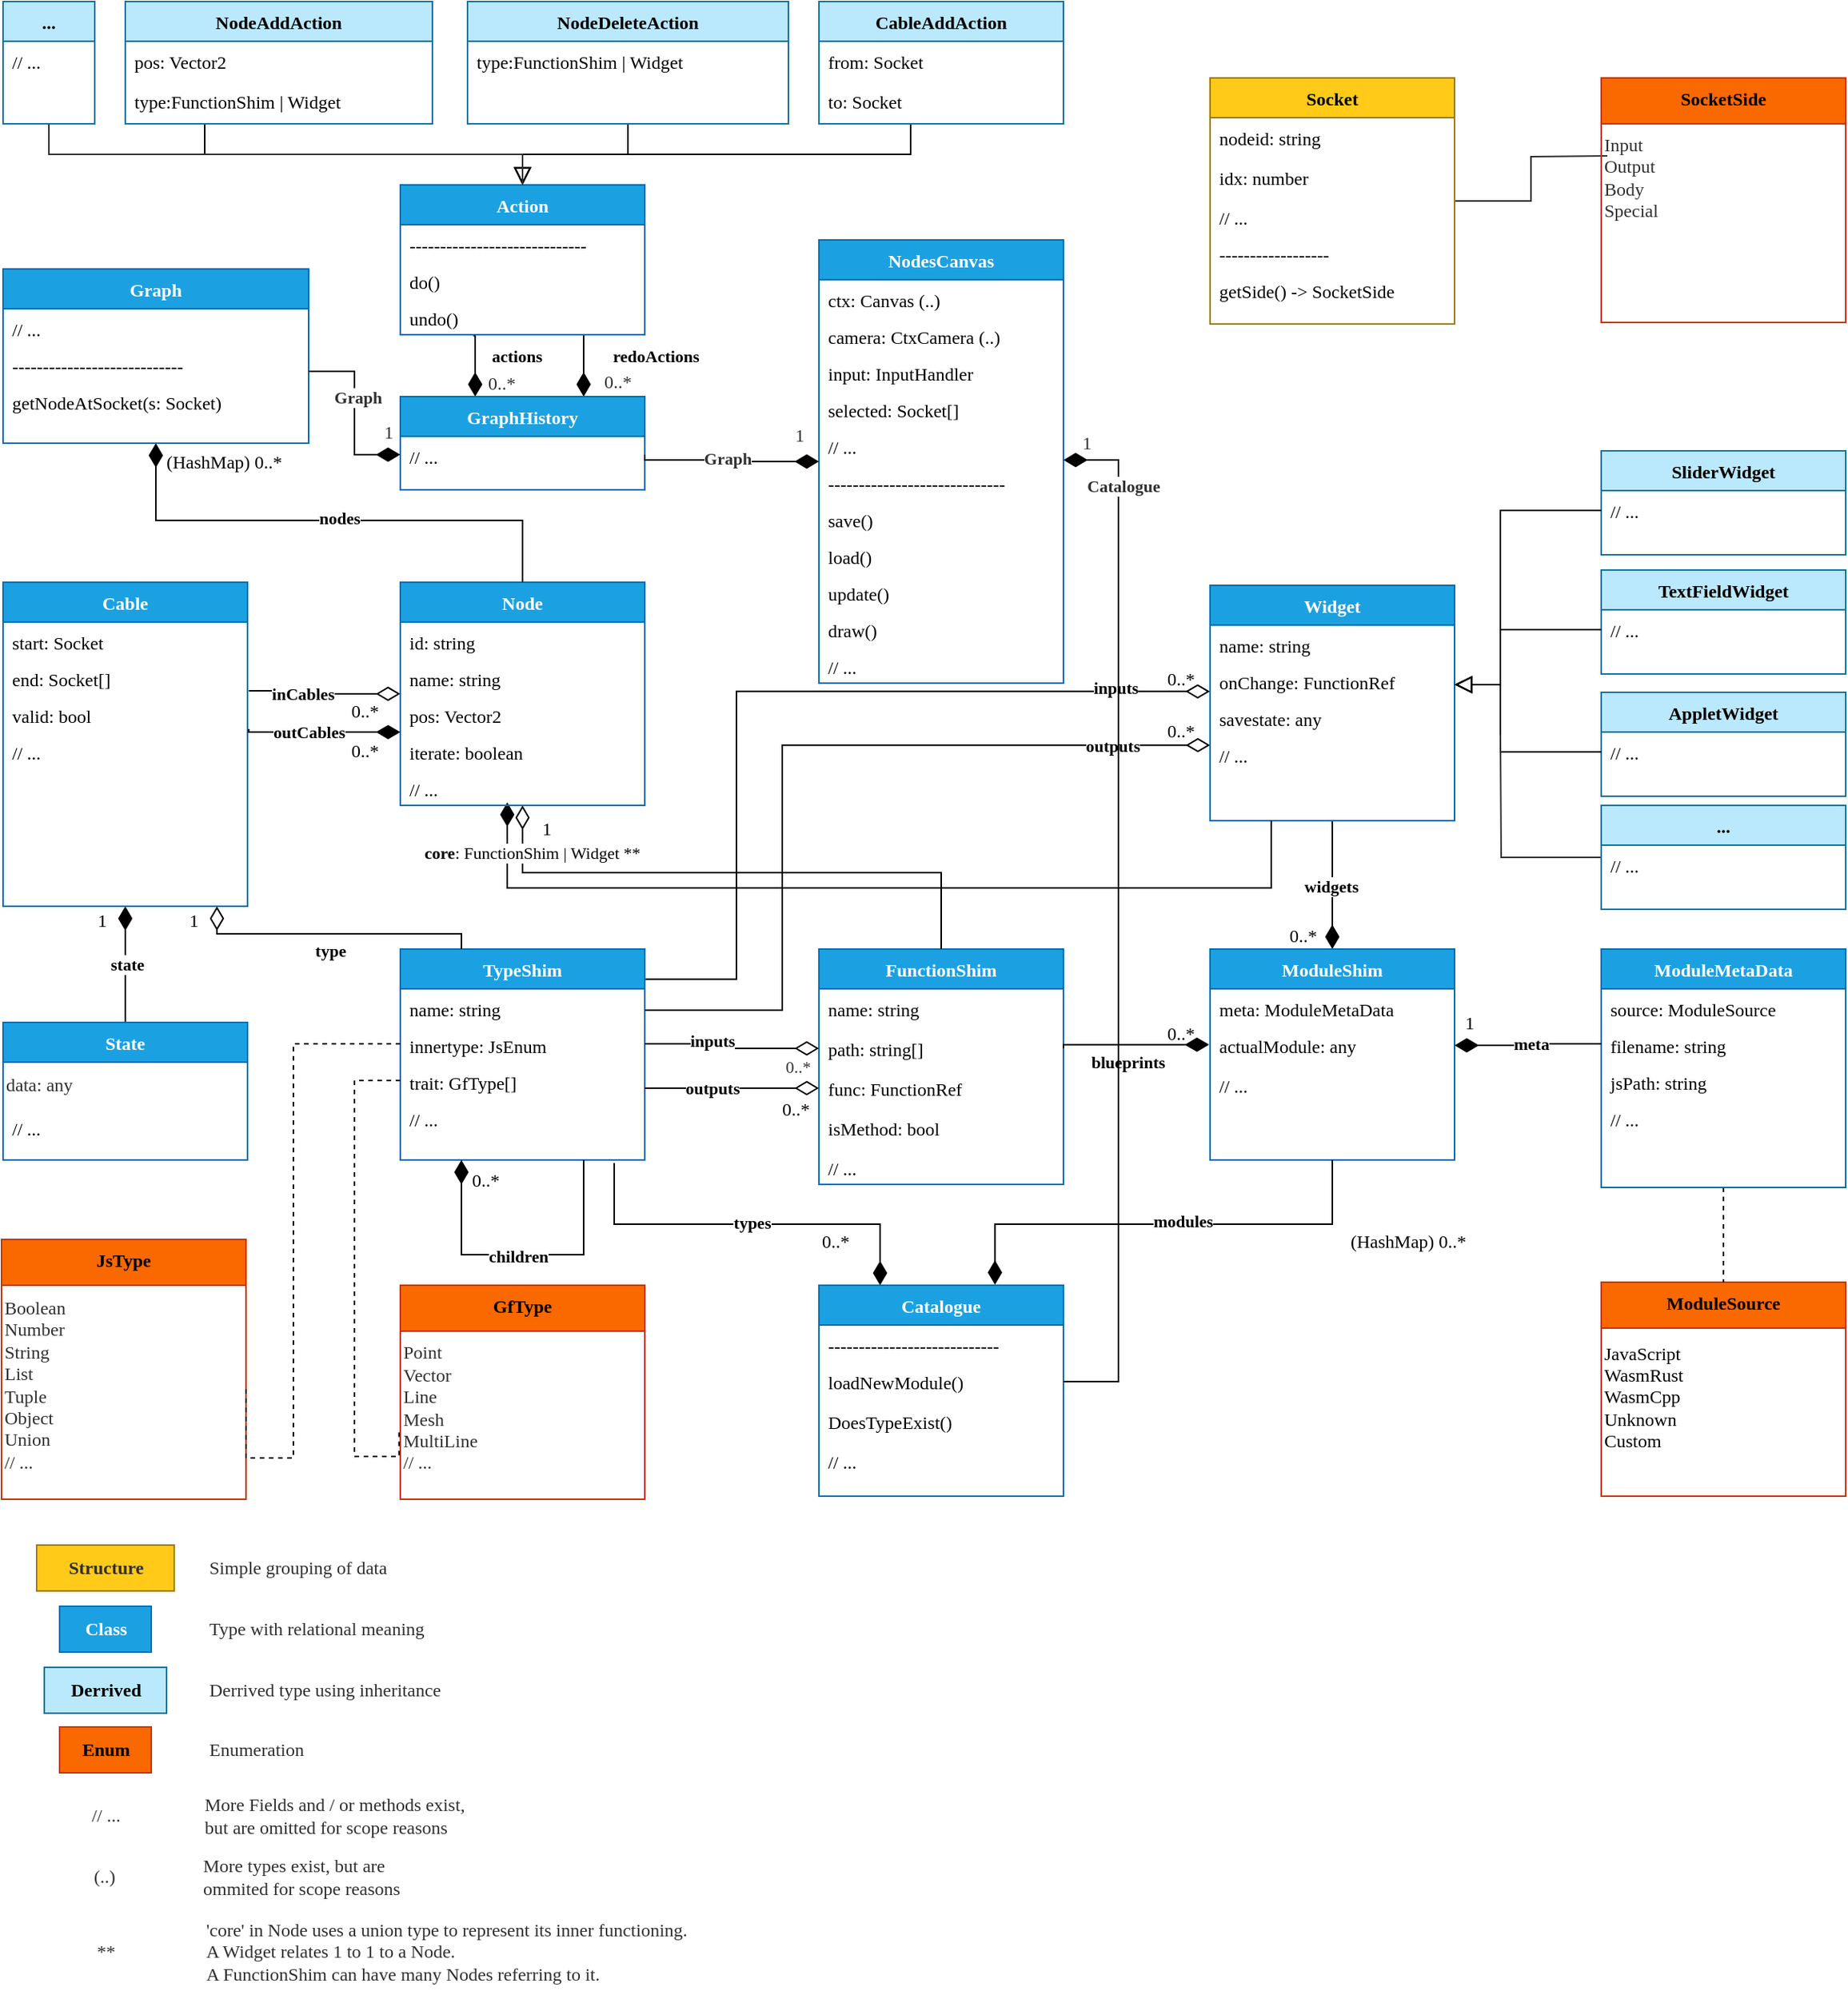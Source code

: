 <mxfile version="20.2.2" type="device"><diagram id="C5RBs43oDa-KdzZeNtuy" name="Page-1"><mxGraphModel dx="460" dy="789" grid="1" gridSize="10" guides="1" tooltips="1" connect="1" arrows="1" fold="1" page="1" pageScale="1" pageWidth="827" pageHeight="1169" math="0" shadow="0"><root><mxCell id="WIyWlLk6GJQsqaUBKTNV-0"/><mxCell id="WIyWlLk6GJQsqaUBKTNV-1" parent="WIyWlLk6GJQsqaUBKTNV-0"/><mxCell id="fNSyDJsj0xn8xWxRE9eJ-1" value="TypeShim" style="swimlane;fontStyle=1;align=center;verticalAlign=top;childLayout=stackLayout;horizontal=1;startSize=26;horizontalStack=0;resizeParent=1;resizeLast=0;collapsible=1;marginBottom=0;rounded=0;shadow=0;strokeWidth=1;fontFamily=Verdana;fillColor=#1ba1e2;fontColor=#ffffff;strokeColor=#006EAF;" vertex="1" parent="WIyWlLk6GJQsqaUBKTNV-1"><mxGeometry x="295" y="660" width="160" height="138" as="geometry"><mxRectangle x="230" y="140" width="160" height="26" as="alternateBounds"/></mxGeometry></mxCell><mxCell id="fNSyDJsj0xn8xWxRE9eJ-2" value="name: string" style="text;align=left;verticalAlign=top;spacingLeft=4;spacingRight=4;overflow=hidden;rotatable=0;points=[[0,0.5],[1,0.5]];portConstraint=eastwest;fontFamily=Verdana;" vertex="1" parent="fNSyDJsj0xn8xWxRE9eJ-1"><mxGeometry y="26" width="160" height="24" as="geometry"/></mxCell><mxCell id="fNSyDJsj0xn8xWxRE9eJ-3" value="innertype: JsEnum" style="text;align=left;verticalAlign=top;spacingLeft=4;spacingRight=4;overflow=hidden;rotatable=0;points=[[0,0.5],[1,0.5]];portConstraint=eastwest;rounded=0;shadow=0;html=0;fontFamily=Verdana;" vertex="1" parent="fNSyDJsj0xn8xWxRE9eJ-1"><mxGeometry y="50" width="160" height="24" as="geometry"/></mxCell><mxCell id="fNSyDJsj0xn8xWxRE9eJ-162" value="trait: GfType[]" style="text;align=left;verticalAlign=top;spacingLeft=4;spacingRight=4;overflow=hidden;rotatable=0;points=[[0,0.5],[1,0.5]];portConstraint=eastwest;rounded=0;shadow=0;html=0;fontFamily=Verdana;" vertex="1" parent="fNSyDJsj0xn8xWxRE9eJ-1"><mxGeometry y="74" width="160" height="24" as="geometry"/></mxCell><mxCell id="fNSyDJsj0xn8xWxRE9eJ-171" value="// ..." style="text;align=left;verticalAlign=top;spacingLeft=4;spacingRight=4;overflow=hidden;rotatable=0;points=[[0,0.5],[1,0.5]];portConstraint=eastwest;rounded=0;shadow=0;html=0;fontFamily=Verdana;" vertex="1" parent="fNSyDJsj0xn8xWxRE9eJ-1"><mxGeometry y="98" width="160" height="24" as="geometry"/></mxCell><mxCell id="fNSyDJsj0xn8xWxRE9eJ-6" value="FunctionShim" style="swimlane;fontStyle=1;align=center;verticalAlign=top;childLayout=stackLayout;horizontal=1;startSize=26;horizontalStack=0;resizeParent=1;resizeLast=0;collapsible=1;marginBottom=0;rounded=0;shadow=0;strokeWidth=1;fontFamily=Verdana;fillColor=#1ba1e2;fontColor=#ffffff;strokeColor=#006EAF;" vertex="1" parent="WIyWlLk6GJQsqaUBKTNV-1"><mxGeometry x="569" y="660" width="160" height="154" as="geometry"><mxRectangle x="230" y="140" width="160" height="26" as="alternateBounds"/></mxGeometry></mxCell><mxCell id="fNSyDJsj0xn8xWxRE9eJ-7" value="name: string" style="text;align=left;verticalAlign=top;spacingLeft=4;spacingRight=4;overflow=hidden;rotatable=0;points=[[0,0.5],[1,0.5]];portConstraint=eastwest;fontFamily=Verdana;" vertex="1" parent="fNSyDJsj0xn8xWxRE9eJ-6"><mxGeometry y="26" width="160" height="26" as="geometry"/></mxCell><mxCell id="fNSyDJsj0xn8xWxRE9eJ-8" value="path: string[]" style="text;align=left;verticalAlign=top;spacingLeft=4;spacingRight=4;overflow=hidden;rotatable=0;points=[[0,0.5],[1,0.5]];portConstraint=eastwest;rounded=0;shadow=0;html=0;fontFamily=Verdana;" vertex="1" parent="fNSyDJsj0xn8xWxRE9eJ-6"><mxGeometry y="52" width="160" height="26" as="geometry"/></mxCell><mxCell id="fNSyDJsj0xn8xWxRE9eJ-9" value="func: FunctionRef" style="text;align=left;verticalAlign=top;spacingLeft=4;spacingRight=4;overflow=hidden;rotatable=0;points=[[0,0.5],[1,0.5]];portConstraint=eastwest;rounded=0;shadow=0;html=0;fontFamily=Verdana;" vertex="1" parent="fNSyDJsj0xn8xWxRE9eJ-6"><mxGeometry y="78" width="160" height="26" as="geometry"/></mxCell><mxCell id="fNSyDJsj0xn8xWxRE9eJ-113" value="isMethod: bool" style="text;align=left;verticalAlign=top;spacingLeft=4;spacingRight=4;overflow=hidden;rotatable=0;points=[[0,0.5],[1,0.5]];portConstraint=eastwest;rounded=0;shadow=0;html=0;fontFamily=Verdana;" vertex="1" parent="fNSyDJsj0xn8xWxRE9eJ-6"><mxGeometry y="104" width="160" height="26" as="geometry"/></mxCell><mxCell id="fNSyDJsj0xn8xWxRE9eJ-170" value="// ..." style="text;align=left;verticalAlign=top;spacingLeft=4;spacingRight=4;overflow=hidden;rotatable=0;points=[[0,0.5],[1,0.5]];portConstraint=eastwest;rounded=0;shadow=0;html=0;fontFamily=Verdana;" vertex="1" parent="fNSyDJsj0xn8xWxRE9eJ-6"><mxGeometry y="130" width="160" height="24" as="geometry"/></mxCell><mxCell id="fNSyDJsj0xn8xWxRE9eJ-81" style="edgeStyle=orthogonalEdgeStyle;rounded=0;orthogonalLoop=1;jettySize=auto;html=1;exitX=0.5;exitY=0;exitDx=0;exitDy=0;entryX=0.5;entryY=1;entryDx=0;entryDy=0;fontFamily=Verdana;endArrow=none;endFill=0;startArrow=diamondThin;startFill=1;endSize=11;startSize=13;" edge="1" parent="WIyWlLk6GJQsqaUBKTNV-1" source="fNSyDJsj0xn8xWxRE9eJ-10" target="fNSyDJsj0xn8xWxRE9eJ-30"><mxGeometry relative="1" as="geometry"/></mxCell><mxCell id="fNSyDJsj0xn8xWxRE9eJ-84" value="&lt;b&gt;widgets&lt;/b&gt;" style="edgeLabel;html=1;align=center;verticalAlign=middle;resizable=0;points=[];fontFamily=Verdana;" vertex="1" connectable="0" parent="fNSyDJsj0xn8xWxRE9eJ-81"><mxGeometry x="-0.227" y="1" relative="1" as="geometry"><mxPoint y="-9" as="offset"/></mxGeometry></mxCell><mxCell id="fNSyDJsj0xn8xWxRE9eJ-10" value="ModuleShim" style="swimlane;fontStyle=1;align=center;verticalAlign=top;childLayout=stackLayout;horizontal=1;startSize=26;horizontalStack=0;resizeParent=1;resizeLast=0;collapsible=1;marginBottom=0;rounded=0;shadow=0;strokeWidth=1;fontFamily=Verdana;fillColor=#1ba1e2;fontColor=#ffffff;strokeColor=#006EAF;" vertex="1" parent="WIyWlLk6GJQsqaUBKTNV-1"><mxGeometry x="825" y="660" width="160" height="138" as="geometry"><mxRectangle x="230" y="140" width="160" height="26" as="alternateBounds"/></mxGeometry></mxCell><mxCell id="fNSyDJsj0xn8xWxRE9eJ-11" value="meta: ModuleMetaData" style="text;align=left;verticalAlign=top;spacingLeft=4;spacingRight=4;overflow=hidden;rotatable=0;points=[[0,0.5],[1,0.5]];portConstraint=eastwest;fontFamily=Verdana;" vertex="1" parent="fNSyDJsj0xn8xWxRE9eJ-10"><mxGeometry y="26" width="160" height="24" as="geometry"/></mxCell><mxCell id="fNSyDJsj0xn8xWxRE9eJ-12" value="actualModule: any " style="text;align=left;verticalAlign=top;spacingLeft=4;spacingRight=4;overflow=hidden;rotatable=0;points=[[0,0.5],[1,0.5]];portConstraint=eastwest;rounded=0;shadow=0;html=0;fontFamily=Verdana;" vertex="1" parent="fNSyDJsj0xn8xWxRE9eJ-10"><mxGeometry y="50" width="160" height="26" as="geometry"/></mxCell><mxCell id="fNSyDJsj0xn8xWxRE9eJ-143" value="// ..." style="text;align=left;verticalAlign=top;spacingLeft=4;spacingRight=4;overflow=hidden;rotatable=0;points=[[0,0.5],[1,0.5]];portConstraint=eastwest;rounded=0;shadow=0;html=0;fontFamily=Verdana;" vertex="1" parent="fNSyDJsj0xn8xWxRE9eJ-10"><mxGeometry y="76" width="160" height="24" as="geometry"/></mxCell><mxCell id="fNSyDJsj0xn8xWxRE9eJ-16" style="edgeStyle=orthogonalEdgeStyle;rounded=0;orthogonalLoop=1;jettySize=auto;html=1;exitX=0;exitY=0.5;exitDx=0;exitDy=0;entryX=1;entryY=0.5;entryDx=0;entryDy=0;fontFamily=Verdana;endArrow=none;endFill=0;startArrow=diamondThin;startFill=0;endSize=11;startSize=13;" edge="1" parent="WIyWlLk6GJQsqaUBKTNV-1" source="fNSyDJsj0xn8xWxRE9eJ-8" target="fNSyDJsj0xn8xWxRE9eJ-3"><mxGeometry relative="1" as="geometry"/></mxCell><mxCell id="fNSyDJsj0xn8xWxRE9eJ-85" value="inputs" style="edgeLabel;html=1;align=center;verticalAlign=middle;resizable=0;points=[];fontFamily=Verdana;fontStyle=1" vertex="1" connectable="0" parent="fNSyDJsj0xn8xWxRE9eJ-16"><mxGeometry x="0.26" y="-2" relative="1" as="geometry"><mxPoint as="offset"/></mxGeometry></mxCell><mxCell id="fNSyDJsj0xn8xWxRE9eJ-169" value="0..*" style="edgeLabel;html=1;align=center;verticalAlign=middle;resizable=0;points=[];fontFamily=Verdana;fontColor=#303030;" vertex="1" connectable="0" parent="fNSyDJsj0xn8xWxRE9eJ-16"><mxGeometry x="-0.686" y="1" relative="1" as="geometry"><mxPoint x="4" y="11" as="offset"/></mxGeometry></mxCell><mxCell id="fNSyDJsj0xn8xWxRE9eJ-17" style="edgeStyle=orthogonalEdgeStyle;rounded=0;orthogonalLoop=1;jettySize=auto;html=1;exitX=0;exitY=0.5;exitDx=0;exitDy=0;entryX=1;entryY=0.5;entryDx=0;entryDy=0;fontFamily=Verdana;endArrow=none;endFill=0;startArrow=diamondThin;startFill=0;endSize=11;startSize=13;" edge="1" parent="WIyWlLk6GJQsqaUBKTNV-1" source="fNSyDJsj0xn8xWxRE9eJ-9"><mxGeometry relative="1" as="geometry"><mxPoint x="455" y="751" as="targetPoint"/></mxGeometry></mxCell><mxCell id="fNSyDJsj0xn8xWxRE9eJ-86" value="outputs" style="edgeLabel;html=1;align=center;verticalAlign=middle;resizable=0;points=[];fontFamily=Verdana;fontStyle=1" vertex="1" connectable="0" parent="fNSyDJsj0xn8xWxRE9eJ-17"><mxGeometry x="0.231" y="-1" relative="1" as="geometry"><mxPoint as="offset"/></mxGeometry></mxCell><mxCell id="fNSyDJsj0xn8xWxRE9eJ-20" value="JsType" style="swimlane;fontStyle=1;align=center;verticalAlign=top;childLayout=stackLayout;horizontal=1;startSize=30;horizontalStack=0;resizeParent=1;resizeLast=0;collapsible=1;marginBottom=0;rounded=0;shadow=0;strokeWidth=1;fontFamily=Verdana;fillColor=#fa6800;fontColor=#000000;strokeColor=#C73500;" vertex="1" parent="WIyWlLk6GJQsqaUBKTNV-1"><mxGeometry x="34" y="850" width="160" height="170" as="geometry"><mxRectangle x="-270" y="-189" width="160" height="26" as="alternateBounds"/></mxGeometry></mxCell><mxCell id="fNSyDJsj0xn8xWxRE9eJ-168" value="Boolean&lt;div&gt;Number&lt;/div&gt;&lt;div&gt;String&lt;/div&gt;&lt;div&gt;List&lt;/div&gt;&lt;div&gt;Tuple&lt;/div&gt;&lt;div&gt;Object&lt;br&gt;Union&lt;/div&gt;// ..." style="text;html=1;align=left;verticalAlign=middle;resizable=0;points=[];autosize=1;strokeColor=none;fillColor=none;fontFamily=Verdana;fontColor=#303030;" vertex="1" parent="fNSyDJsj0xn8xWxRE9eJ-20"><mxGeometry y="30" width="160" height="130" as="geometry"/></mxCell><mxCell id="fNSyDJsj0xn8xWxRE9eJ-24" style="edgeStyle=orthogonalEdgeStyle;rounded=0;orthogonalLoop=1;jettySize=auto;html=1;exitX=0.25;exitY=1;exitDx=0;exitDy=0;entryX=0.75;entryY=1;entryDx=0;entryDy=0;fontFamily=Verdana;endArrow=none;endFill=0;startArrow=diamondThin;startFill=1;endSize=11;startSize=13;" edge="1" parent="WIyWlLk6GJQsqaUBKTNV-1" source="fNSyDJsj0xn8xWxRE9eJ-1" target="fNSyDJsj0xn8xWxRE9eJ-1"><mxGeometry relative="1" as="geometry"><Array as="points"><mxPoint x="335" y="860"/><mxPoint x="415" y="860"/></Array></mxGeometry></mxCell><mxCell id="fNSyDJsj0xn8xWxRE9eJ-25" value="&lt;div&gt;&lt;b&gt;children&lt;/b&gt;&lt;/div&gt;" style="edgeLabel;html=1;align=center;verticalAlign=middle;resizable=0;points=[];fontFamily=Verdana;" vertex="1" connectable="0" parent="fNSyDJsj0xn8xWxRE9eJ-24"><mxGeometry x="0.111" y="-1" relative="1" as="geometry"><mxPoint x="-15" as="offset"/></mxGeometry></mxCell><mxCell id="fNSyDJsj0xn8xWxRE9eJ-27" value="0..*" style="resizable=0;align=left;verticalAlign=bottom;labelBackgroundColor=none;fontSize=12;fontFamily=Verdana;" connectable="0" vertex="1" parent="WIyWlLk6GJQsqaUBKTNV-1"><mxGeometry x="543" y="773.503" as="geometry"/></mxCell><mxCell id="fNSyDJsj0xn8xWxRE9eJ-29" value="GfType" style="swimlane;fontStyle=1;align=center;verticalAlign=top;childLayout=stackLayout;horizontal=1;startSize=30;horizontalStack=0;resizeParent=1;resizeLast=0;collapsible=1;marginBottom=0;rounded=0;shadow=0;strokeWidth=1;fontFamily=Verdana;fillColor=#fa6800;fontColor=#000000;strokeColor=#C73500;" vertex="1" parent="WIyWlLk6GJQsqaUBKTNV-1"><mxGeometry x="295" y="880" width="160" height="140" as="geometry"><mxRectangle x="-270" y="-93" width="160" height="26" as="alternateBounds"/></mxGeometry></mxCell><mxCell id="fNSyDJsj0xn8xWxRE9eJ-165" value="&lt;font color=&quot;#303030&quot;&gt;Point&lt;/font&gt;&lt;div align=&quot;left&quot;&gt;&lt;font color=&quot;#303030&quot;&gt;Vector&lt;/font&gt;&lt;/div&gt;&lt;div align=&quot;left&quot;&gt;&lt;font color=&quot;#303030&quot;&gt;Line&lt;/font&gt;&lt;/div&gt;&lt;div align=&quot;left&quot;&gt;&lt;font color=&quot;#303030&quot;&gt;Mesh&lt;/font&gt;&lt;/div&gt;&lt;div align=&quot;left&quot;&gt;&lt;font color=&quot;#303030&quot;&gt;MultiLine&lt;br&gt;// ...&lt;br&gt;&lt;/font&gt;&lt;/div&gt;" style="text;html=1;align=left;verticalAlign=middle;resizable=0;points=[];autosize=1;strokeColor=none;fillColor=none;fontFamily=Verdana;fontColor=#A680B8;" vertex="1" parent="fNSyDJsj0xn8xWxRE9eJ-29"><mxGeometry y="30" width="160" height="100" as="geometry"/></mxCell><mxCell id="fNSyDJsj0xn8xWxRE9eJ-93" style="edgeStyle=orthogonalEdgeStyle;rounded=0;orthogonalLoop=1;jettySize=auto;html=1;exitX=0;exitY=0.275;exitDx=0;exitDy=0;fontFamily=Verdana;endArrow=none;endFill=0;startSize=13;endSize=11;strokeWidth=1;startArrow=diamondThin;startFill=0;exitPerimeter=0;" edge="1" parent="WIyWlLk6GJQsqaUBKTNV-1" source="fNSyDJsj0xn8xWxRE9eJ-138"><mxGeometry relative="1" as="geometry"><mxPoint x="455" y="700" as="targetPoint"/><Array as="points"><mxPoint x="545" y="527"/><mxPoint x="545" y="700"/></Array></mxGeometry></mxCell><mxCell id="fNSyDJsj0xn8xWxRE9eJ-98" value="&lt;div&gt;outputs&lt;/div&gt;" style="edgeLabel;html=1;align=center;verticalAlign=middle;resizable=0;points=[];fontFamily=Verdana;fontStyle=1" vertex="1" connectable="0" parent="fNSyDJsj0xn8xWxRE9eJ-93"><mxGeometry x="-0.668" y="-1" relative="1" as="geometry"><mxPoint x="26" y="1" as="offset"/></mxGeometry></mxCell><mxCell id="fNSyDJsj0xn8xWxRE9eJ-94" style="edgeStyle=orthogonalEdgeStyle;rounded=0;orthogonalLoop=1;jettySize=auto;html=1;exitX=-0.001;exitY=0.808;exitDx=0;exitDy=0;entryX=1.003;entryY=0.143;entryDx=0;entryDy=0;entryPerimeter=0;fontFamily=Verdana;endArrow=none;endFill=0;startSize=13;endSize=11;strokeWidth=1;startArrow=diamondThin;startFill=0;exitPerimeter=0;" edge="1" parent="WIyWlLk6GJQsqaUBKTNV-1" source="fNSyDJsj0xn8xWxRE9eJ-127" target="fNSyDJsj0xn8xWxRE9eJ-1"><mxGeometry relative="1" as="geometry"><Array as="points"><mxPoint x="515" y="491"/><mxPoint x="515" y="680"/></Array></mxGeometry></mxCell><mxCell id="fNSyDJsj0xn8xWxRE9eJ-97" value="&lt;div&gt;inputs&lt;/div&gt;" style="edgeLabel;html=1;align=center;verticalAlign=middle;resizable=0;points=[];fontFamily=Verdana;fontStyle=1" vertex="1" connectable="0" parent="fNSyDJsj0xn8xWxRE9eJ-94"><mxGeometry x="-0.775" y="-3" relative="1" as="geometry"><mxPoint as="offset"/></mxGeometry></mxCell><mxCell id="fNSyDJsj0xn8xWxRE9eJ-30" value="Widget" style="swimlane;fontStyle=1;align=center;verticalAlign=top;childLayout=stackLayout;horizontal=1;startSize=26;horizontalStack=0;resizeParent=1;resizeLast=0;collapsible=1;marginBottom=0;rounded=0;shadow=0;strokeWidth=1;fontFamily=Verdana;fillColor=#1ba1e2;fontColor=#ffffff;strokeColor=#006EAF;" vertex="1" parent="WIyWlLk6GJQsqaUBKTNV-1"><mxGeometry x="825" y="422" width="160" height="154" as="geometry"><mxRectangle x="230" y="140" width="160" height="26" as="alternateBounds"/></mxGeometry></mxCell><mxCell id="fNSyDJsj0xn8xWxRE9eJ-31" value="name: string" style="text;align=left;verticalAlign=top;spacingLeft=4;spacingRight=4;overflow=hidden;rotatable=0;points=[[0,0.5],[1,0.5]];portConstraint=eastwest;fontFamily=Verdana;" vertex="1" parent="fNSyDJsj0xn8xWxRE9eJ-30"><mxGeometry y="26" width="160" height="24" as="geometry"/></mxCell><mxCell id="fNSyDJsj0xn8xWxRE9eJ-127" value="onChange: FunctionRef" style="text;align=left;verticalAlign=top;spacingLeft=4;spacingRight=4;overflow=hidden;rotatable=0;points=[[0,0.5],[1,0.5]];portConstraint=eastwest;fontFamily=Verdana;" vertex="1" parent="fNSyDJsj0xn8xWxRE9eJ-30"><mxGeometry y="50" width="160" height="24" as="geometry"/></mxCell><mxCell id="fNSyDJsj0xn8xWxRE9eJ-137" value="savestate: any" style="text;align=left;verticalAlign=top;spacingLeft=4;spacingRight=4;overflow=hidden;rotatable=0;points=[[0,0.5],[1,0.5]];portConstraint=eastwest;fontFamily=Verdana;" vertex="1" parent="fNSyDJsj0xn8xWxRE9eJ-30"><mxGeometry y="74" width="160" height="24" as="geometry"/></mxCell><mxCell id="fNSyDJsj0xn8xWxRE9eJ-138" value="// ..." style="text;align=left;verticalAlign=top;spacingLeft=4;spacingRight=4;overflow=hidden;rotatable=0;points=[[0,0.5],[1,0.5]];portConstraint=eastwest;rounded=0;shadow=0;html=0;fontFamily=Verdana;" vertex="1" parent="fNSyDJsj0xn8xWxRE9eJ-30"><mxGeometry y="98" width="160" height="24" as="geometry"/></mxCell><mxCell id="fNSyDJsj0xn8xWxRE9eJ-36" value="SliderWidget" style="swimlane;fontStyle=1;align=center;verticalAlign=top;childLayout=stackLayout;horizontal=1;startSize=26;horizontalStack=0;resizeParent=1;resizeLast=0;collapsible=1;marginBottom=0;rounded=0;shadow=0;strokeWidth=1;fontFamily=Verdana;fillColor=#BAE8FC;strokeColor=#10739e;" vertex="1" parent="WIyWlLk6GJQsqaUBKTNV-1"><mxGeometry x="1081" y="334" width="160" height="68" as="geometry"><mxRectangle x="130" y="380" width="160" height="26" as="alternateBounds"/></mxGeometry></mxCell><mxCell id="fNSyDJsj0xn8xWxRE9eJ-37" value="// ..." style="text;align=left;verticalAlign=top;spacingLeft=4;spacingRight=4;overflow=hidden;rotatable=0;points=[[0,0.5],[1,0.5]];portConstraint=eastwest;fontFamily=Verdana;" vertex="1" parent="fNSyDJsj0xn8xWxRE9eJ-36"><mxGeometry y="26" width="160" height="26" as="geometry"/></mxCell><mxCell id="fNSyDJsj0xn8xWxRE9eJ-74" style="edgeStyle=orthogonalEdgeStyle;rounded=0;orthogonalLoop=1;jettySize=auto;html=1;fontFamily=Verdana;endArrow=none;endFill=0;entryX=1.005;entryY=0.873;entryDx=0;entryDy=0;entryPerimeter=0;startArrow=diamondThin;startFill=0;endSize=11;startSize=13;" edge="1" parent="WIyWlLk6GJQsqaUBKTNV-1" source="fNSyDJsj0xn8xWxRE9eJ-45" target="fNSyDJsj0xn8xWxRE9eJ-140"><mxGeometry relative="1" as="geometry"><mxPoint x="194.68" y="470.064" as="targetPoint"/></mxGeometry></mxCell><mxCell id="fNSyDJsj0xn8xWxRE9eJ-75" value="&lt;b&gt;inCables&lt;/b&gt;" style="edgeLabel;html=1;align=center;verticalAlign=middle;resizable=0;points=[];fontFamily=Verdana;" vertex="1" connectable="0" parent="fNSyDJsj0xn8xWxRE9eJ-74"><mxGeometry x="-0.363" y="1" relative="1" as="geometry"><mxPoint x="-32" y="-1" as="offset"/></mxGeometry></mxCell><mxCell id="fNSyDJsj0xn8xWxRE9eJ-80" style="edgeStyle=orthogonalEdgeStyle;rounded=0;orthogonalLoop=1;jettySize=auto;html=1;exitX=0.5;exitY=1;exitDx=0;exitDy=0;entryX=0.5;entryY=0;entryDx=0;entryDy=0;fontFamily=Verdana;endArrow=none;endFill=0;startArrow=diamondThin;startFill=0;endSize=11;startSize=13;" edge="1" parent="WIyWlLk6GJQsqaUBKTNV-1" source="fNSyDJsj0xn8xWxRE9eJ-45" target="fNSyDJsj0xn8xWxRE9eJ-6"><mxGeometry relative="1" as="geometry"><Array as="points"><mxPoint x="375" y="610"/><mxPoint x="649" y="610"/></Array></mxGeometry></mxCell><mxCell id="fNSyDJsj0xn8xWxRE9eJ-105" style="edgeStyle=orthogonalEdgeStyle;rounded=0;orthogonalLoop=1;jettySize=auto;html=1;entryX=0.25;entryY=1;entryDx=0;entryDy=0;fontFamily=Verdana;endArrow=none;endFill=0;startSize=13;endSize=11;strokeWidth=1;startArrow=diamondThin;startFill=1;" edge="1" parent="WIyWlLk6GJQsqaUBKTNV-1" target="fNSyDJsj0xn8xWxRE9eJ-30"><mxGeometry relative="1" as="geometry"><mxPoint x="365" y="580" as="sourcePoint"/><Array as="points"><mxPoint x="365" y="566"/><mxPoint x="365" y="620"/><mxPoint x="865" y="620"/></Array></mxGeometry></mxCell><mxCell id="fNSyDJsj0xn8xWxRE9eJ-106" value="&lt;b&gt;core&lt;/b&gt;: FunctionShim | Widget **" style="edgeLabel;html=1;align=center;verticalAlign=middle;resizable=0;points=[];fontFamily=Verdana;" vertex="1" connectable="0" parent="fNSyDJsj0xn8xWxRE9eJ-105"><mxGeometry x="-0.747" y="1" relative="1" as="geometry"><mxPoint x="6" y="-22" as="offset"/></mxGeometry></mxCell><mxCell id="fNSyDJsj0xn8xWxRE9eJ-45" value="Node" style="swimlane;fontStyle=1;align=center;verticalAlign=top;childLayout=stackLayout;horizontal=1;startSize=26;horizontalStack=0;resizeParent=1;resizeLast=0;collapsible=1;marginBottom=0;rounded=0;shadow=0;strokeWidth=1;fontFamily=Verdana;fillColor=#1ba1e2;fontColor=#ffffff;strokeColor=#006EAF;" vertex="1" parent="WIyWlLk6GJQsqaUBKTNV-1"><mxGeometry x="295" y="420" width="160" height="146" as="geometry"><mxRectangle x="230" y="140" width="160" height="26" as="alternateBounds"/></mxGeometry></mxCell><mxCell id="fNSyDJsj0xn8xWxRE9eJ-185" value="id: string" style="text;align=left;verticalAlign=top;spacingLeft=4;spacingRight=4;overflow=hidden;rotatable=0;points=[[0,0.5],[1,0.5]];portConstraint=eastwest;fontFamily=Verdana;" vertex="1" parent="fNSyDJsj0xn8xWxRE9eJ-45"><mxGeometry y="26" width="160" height="24" as="geometry"/></mxCell><mxCell id="fNSyDJsj0xn8xWxRE9eJ-46" value="name: string" style="text;align=left;verticalAlign=top;spacingLeft=4;spacingRight=4;overflow=hidden;rotatable=0;points=[[0,0.5],[1,0.5]];portConstraint=eastwest;fontFamily=Verdana;" vertex="1" parent="fNSyDJsj0xn8xWxRE9eJ-45"><mxGeometry y="50" width="160" height="24" as="geometry"/></mxCell><mxCell id="fNSyDJsj0xn8xWxRE9eJ-183" value="pos: Vector2" style="text;align=left;verticalAlign=top;spacingLeft=4;spacingRight=4;overflow=hidden;rotatable=0;points=[[0,0.5],[1,0.5]];portConstraint=eastwest;fontFamily=Verdana;" vertex="1" parent="fNSyDJsj0xn8xWxRE9eJ-45"><mxGeometry y="74" width="160" height="24" as="geometry"/></mxCell><mxCell id="fNSyDJsj0xn8xWxRE9eJ-184" value="iterate: boolean" style="text;align=left;verticalAlign=top;spacingLeft=4;spacingRight=4;overflow=hidden;rotatable=0;points=[[0,0.5],[1,0.5]];portConstraint=eastwest;fontFamily=Verdana;" vertex="1" parent="fNSyDJsj0xn8xWxRE9eJ-45"><mxGeometry y="98" width="160" height="24" as="geometry"/></mxCell><mxCell id="fNSyDJsj0xn8xWxRE9eJ-172" value="// ..." style="text;align=left;verticalAlign=top;spacingLeft=4;spacingRight=4;overflow=hidden;rotatable=0;points=[[0,0.5],[1,0.5]];portConstraint=eastwest;rounded=0;shadow=0;html=0;fontFamily=Verdana;" vertex="1" parent="fNSyDJsj0xn8xWxRE9eJ-45"><mxGeometry y="122" width="160" height="24" as="geometry"/></mxCell><mxCell id="fNSyDJsj0xn8xWxRE9eJ-66" style="edgeStyle=orthogonalEdgeStyle;rounded=0;orthogonalLoop=1;jettySize=auto;html=1;entryX=0.25;entryY=0;entryDx=0;entryDy=0;fontFamily=Verdana;endArrow=none;endFill=0;startArrow=diamondThin;startFill=0;endSize=11;startSize=13;" edge="1" parent="WIyWlLk6GJQsqaUBKTNV-1" target="fNSyDJsj0xn8xWxRE9eJ-1"><mxGeometry relative="1" as="geometry"><mxPoint x="175" y="632" as="sourcePoint"/><Array as="points"><mxPoint x="175" y="632"/><mxPoint x="175" y="650"/><mxPoint x="335" y="650"/></Array></mxGeometry></mxCell><mxCell id="fNSyDJsj0xn8xWxRE9eJ-67" value="&lt;b&gt;type&lt;/b&gt;" style="edgeLabel;html=1;align=center;verticalAlign=middle;resizable=0;points=[];fontFamily=Verdana;" vertex="1" connectable="0" parent="fNSyDJsj0xn8xWxRE9eJ-66"><mxGeometry x="-0.116" y="-2" relative="1" as="geometry"><mxPoint x="9" y="9" as="offset"/></mxGeometry></mxCell><mxCell id="fNSyDJsj0xn8xWxRE9eJ-233" style="edgeStyle=orthogonalEdgeStyle;rounded=0;orthogonalLoop=1;jettySize=auto;html=1;exitX=0.5;exitY=1;exitDx=0;exitDy=0;entryX=0.5;entryY=0;entryDx=0;entryDy=0;fontFamily=Verdana;fontColor=default;startArrow=diamondThin;startFill=1;endArrow=none;endFill=0;startSize=13;endSize=11;strokeWidth=1;strokeColor=default;" edge="1" parent="WIyWlLk6GJQsqaUBKTNV-1" source="fNSyDJsj0xn8xWxRE9eJ-49" target="fNSyDJsj0xn8xWxRE9eJ-223"><mxGeometry relative="1" as="geometry"/></mxCell><mxCell id="fNSyDJsj0xn8xWxRE9eJ-49" value="Cable" style="swimlane;fontStyle=1;align=center;verticalAlign=top;childLayout=stackLayout;horizontal=1;startSize=26;horizontalStack=0;resizeParent=1;resizeLast=0;collapsible=1;marginBottom=0;rounded=0;shadow=0;strokeWidth=1;fontFamily=Verdana;fillColor=#1ba1e2;fontColor=#ffffff;strokeColor=#006EAF;" vertex="1" parent="WIyWlLk6GJQsqaUBKTNV-1"><mxGeometry x="35" y="420" width="160" height="212" as="geometry"><mxRectangle x="230" y="140" width="160" height="26" as="alternateBounds"/></mxGeometry></mxCell><mxCell id="fNSyDJsj0xn8xWxRE9eJ-139" value="start: Socket" style="text;align=left;verticalAlign=top;spacingLeft=4;spacingRight=4;overflow=hidden;rotatable=0;points=[[0,0.5],[1,0.5]];portConstraint=eastwest;fontFamily=Verdana;" vertex="1" parent="fNSyDJsj0xn8xWxRE9eJ-49"><mxGeometry y="26" width="160" height="24" as="geometry"/></mxCell><mxCell id="fNSyDJsj0xn8xWxRE9eJ-140" value="end: Socket[]&#xA;" style="text;align=left;verticalAlign=top;spacingLeft=4;spacingRight=4;overflow=hidden;rotatable=0;points=[[0,0.5],[1,0.5]];portConstraint=eastwest;rounded=0;shadow=0;html=0;fontFamily=Verdana;" vertex="1" parent="fNSyDJsj0xn8xWxRE9eJ-49"><mxGeometry y="50" width="160" height="24" as="geometry"/></mxCell><mxCell id="fNSyDJsj0xn8xWxRE9eJ-141" value="valid: bool" style="text;align=left;verticalAlign=top;spacingLeft=4;spacingRight=4;overflow=hidden;rotatable=0;points=[[0,0.5],[1,0.5]];portConstraint=eastwest;rounded=0;shadow=0;html=0;fontFamily=Verdana;" vertex="1" parent="fNSyDJsj0xn8xWxRE9eJ-49"><mxGeometry y="74" width="160" height="24" as="geometry"/></mxCell><mxCell id="fNSyDJsj0xn8xWxRE9eJ-142" value="// ..." style="text;align=left;verticalAlign=top;spacingLeft=4;spacingRight=4;overflow=hidden;rotatable=0;points=[[0,0.5],[1,0.5]];portConstraint=eastwest;rounded=0;shadow=0;html=0;fontFamily=Verdana;" vertex="1" parent="fNSyDJsj0xn8xWxRE9eJ-49"><mxGeometry y="98" width="160" height="24" as="geometry"/></mxCell><mxCell id="fNSyDJsj0xn8xWxRE9eJ-58" value="TextFieldWidget" style="swimlane;fontStyle=1;align=center;verticalAlign=top;childLayout=stackLayout;horizontal=1;startSize=26;horizontalStack=0;resizeParent=1;resizeLast=0;collapsible=1;marginBottom=0;rounded=0;shadow=0;strokeWidth=1;fontFamily=Verdana;fillColor=#BAE8FC;strokeColor=#10739e;" vertex="1" parent="WIyWlLk6GJQsqaUBKTNV-1"><mxGeometry x="1081" y="412" width="160" height="68" as="geometry"><mxRectangle x="130" y="380" width="160" height="26" as="alternateBounds"/></mxGeometry></mxCell><mxCell id="fNSyDJsj0xn8xWxRE9eJ-59" value="// ..." style="text;align=left;verticalAlign=top;spacingLeft=4;spacingRight=4;overflow=hidden;rotatable=0;points=[[0,0.5],[1,0.5]];portConstraint=eastwest;fontFamily=Verdana;" vertex="1" parent="fNSyDJsj0xn8xWxRE9eJ-58"><mxGeometry y="26" width="160" height="26" as="geometry"/></mxCell><mxCell id="fNSyDJsj0xn8xWxRE9eJ-60" value="AppletWidget" style="swimlane;fontStyle=1;align=center;verticalAlign=top;childLayout=stackLayout;horizontal=1;startSize=26;horizontalStack=0;resizeParent=1;resizeLast=0;collapsible=1;marginBottom=0;rounded=0;shadow=0;strokeWidth=1;fontFamily=Verdana;fillColor=#BAE8FC;strokeColor=#10739e;" vertex="1" parent="WIyWlLk6GJQsqaUBKTNV-1"><mxGeometry x="1081" y="492" width="160" height="68" as="geometry"><mxRectangle x="130" y="380" width="160" height="26" as="alternateBounds"/></mxGeometry></mxCell><mxCell id="fNSyDJsj0xn8xWxRE9eJ-61" value="// ..." style="text;align=left;verticalAlign=top;spacingLeft=4;spacingRight=4;overflow=hidden;rotatable=0;points=[[0,0.5],[1,0.5]];portConstraint=eastwest;fontFamily=Verdana;" vertex="1" parent="fNSyDJsj0xn8xWxRE9eJ-60"><mxGeometry y="26" width="160" height="26" as="geometry"/></mxCell><mxCell id="fNSyDJsj0xn8xWxRE9eJ-70" style="edgeStyle=orthogonalEdgeStyle;rounded=0;orthogonalLoop=1;jettySize=auto;html=1;exitX=0.5;exitY=1;exitDx=0;exitDy=0;entryX=0.5;entryY=0;entryDx=0;entryDy=0;fontFamily=Verdana;endArrow=none;endFill=0;startArrow=diamondThin;startFill=1;endSize=11;startSize=13;" edge="1" parent="WIyWlLk6GJQsqaUBKTNV-1" source="fNSyDJsj0xn8xWxRE9eJ-62" target="fNSyDJsj0xn8xWxRE9eJ-45"><mxGeometry relative="1" as="geometry"/></mxCell><mxCell id="fNSyDJsj0xn8xWxRE9eJ-103" value="&lt;b&gt;nodes&lt;/b&gt;" style="edgeLabel;html=1;align=center;verticalAlign=middle;resizable=0;points=[];fontFamily=Verdana;" vertex="1" connectable="0" parent="fNSyDJsj0xn8xWxRE9eJ-70"><mxGeometry x="0.254" relative="1" as="geometry"><mxPoint x="-37" y="-2" as="offset"/></mxGeometry></mxCell><mxCell id="fNSyDJsj0xn8xWxRE9eJ-62" value="Graph" style="swimlane;fontStyle=1;align=center;verticalAlign=top;childLayout=stackLayout;horizontal=1;startSize=26;horizontalStack=0;resizeParent=1;resizeLast=0;collapsible=1;marginBottom=0;rounded=0;shadow=0;strokeWidth=1;fontFamily=Verdana;fillColor=#1ba1e2;fontColor=#ffffff;strokeColor=#006EAF;" vertex="1" parent="WIyWlLk6GJQsqaUBKTNV-1"><mxGeometry x="35" y="215" width="200" height="114" as="geometry"><mxRectangle x="230" y="140" width="160" height="26" as="alternateBounds"/></mxGeometry></mxCell><mxCell id="fNSyDJsj0xn8xWxRE9eJ-63" value="// ..." style="text;align=left;verticalAlign=top;spacingLeft=4;spacingRight=4;overflow=hidden;rotatable=0;points=[[0,0.5],[1,0.5]];portConstraint=eastwest;fontFamily=Verdana;" vertex="1" parent="fNSyDJsj0xn8xWxRE9eJ-62"><mxGeometry y="26" width="200" height="24" as="geometry"/></mxCell><mxCell id="fNSyDJsj0xn8xWxRE9eJ-272" value="----------------------------" style="text;align=left;verticalAlign=top;spacingLeft=4;spacingRight=4;overflow=hidden;rotatable=0;points=[[0,0.5],[1,0.5]];portConstraint=eastwest;fontFamily=Verdana;" vertex="1" parent="fNSyDJsj0xn8xWxRE9eJ-62"><mxGeometry y="50" width="200" height="24" as="geometry"/></mxCell><mxCell id="fNSyDJsj0xn8xWxRE9eJ-273" value="getNodeAtSocket(s: Socket)" style="text;align=left;verticalAlign=top;spacingLeft=4;spacingRight=4;overflow=hidden;rotatable=0;points=[[0,0.5],[1,0.5]];portConstraint=eastwest;fontFamily=Verdana;" vertex="1" parent="fNSyDJsj0xn8xWxRE9eJ-62"><mxGeometry y="74" width="200" height="24" as="geometry"/></mxCell><mxCell id="fNSyDJsj0xn8xWxRE9eJ-69" value="0..*" style="resizable=0;align=left;verticalAlign=bottom;labelBackgroundColor=none;fontSize=12;fontFamily=Verdana;" connectable="0" vertex="1" parent="WIyWlLk6GJQsqaUBKTNV-1"><mxGeometry x="340" y="820.003" as="geometry"/></mxCell><mxCell id="fNSyDJsj0xn8xWxRE9eJ-76" value="0..*" style="resizable=0;align=left;verticalAlign=bottom;labelBackgroundColor=none;fontSize=12;fontFamily=Verdana;direction=west;" connectable="0" vertex="1" parent="WIyWlLk6GJQsqaUBKTNV-1"><mxGeometry x="268" y="509.003" as="geometry"><mxPoint x="-7" y="4" as="offset"/></mxGeometry></mxCell><mxCell id="fNSyDJsj0xn8xWxRE9eJ-82" style="edgeStyle=orthogonalEdgeStyle;rounded=0;orthogonalLoop=1;jettySize=auto;html=1;entryX=1;entryY=0.5;entryDx=0;entryDy=0;fontFamily=Verdana;endArrow=none;endFill=0;startArrow=diamondThin;startFill=1;endSize=11;startSize=13;exitX=-0.004;exitY=0.483;exitDx=0;exitDy=0;exitPerimeter=0;" edge="1" parent="WIyWlLk6GJQsqaUBKTNV-1" source="fNSyDJsj0xn8xWxRE9eJ-12" target="fNSyDJsj0xn8xWxRE9eJ-8"><mxGeometry relative="1" as="geometry"><mxPoint x="815" y="723" as="sourcePoint"/><Array as="points"><mxPoint x="729" y="723"/></Array></mxGeometry></mxCell><mxCell id="fNSyDJsj0xn8xWxRE9eJ-83" value="&lt;b&gt;blueprints&lt;/b&gt;" style="edgeLabel;html=1;align=center;verticalAlign=middle;resizable=0;points=[];fontFamily=Verdana;" vertex="1" connectable="0" parent="fNSyDJsj0xn8xWxRE9eJ-82"><mxGeometry x="0.257" relative="1" as="geometry"><mxPoint x="8" y="11" as="offset"/></mxGeometry></mxCell><mxCell id="fNSyDJsj0xn8xWxRE9eJ-87" value="0..*" style="resizable=0;align=left;verticalAlign=bottom;labelBackgroundColor=none;fontSize=12;fontFamily=Verdana;" connectable="0" vertex="1" parent="WIyWlLk6GJQsqaUBKTNV-1"><mxGeometry x="795" y="724.003" as="geometry"/></mxCell><mxCell id="fNSyDJsj0xn8xWxRE9eJ-88" value="0..*" style="resizable=0;align=left;verticalAlign=bottom;labelBackgroundColor=none;fontSize=12;fontFamily=Verdana;" connectable="0" vertex="1" parent="WIyWlLk6GJQsqaUBKTNV-1"><mxGeometry x="875" y="660.003" as="geometry"/></mxCell><mxCell id="fNSyDJsj0xn8xWxRE9eJ-89" style="edgeStyle=orthogonalEdgeStyle;rounded=0;orthogonalLoop=1;jettySize=auto;html=1;exitX=0;exitY=0.5;exitDx=0;exitDy=0;entryX=1;entryY=0.5;entryDx=0;entryDy=0;fontFamily=Verdana;endArrow=block;endFill=0;strokeWidth=1;endSize=9;startSize=9;" edge="1" parent="WIyWlLk6GJQsqaUBKTNV-1" source="fNSyDJsj0xn8xWxRE9eJ-61"><mxGeometry relative="1" as="geometry"><mxPoint x="985" y="487" as="targetPoint"/><Array as="points"><mxPoint x="1015" y="531"/><mxPoint x="1015" y="487"/></Array></mxGeometry></mxCell><mxCell id="fNSyDJsj0xn8xWxRE9eJ-90" style="edgeStyle=orthogonalEdgeStyle;rounded=0;orthogonalLoop=1;jettySize=auto;html=1;exitX=0;exitY=0.5;exitDx=0;exitDy=0;entryX=1;entryY=0.5;entryDx=0;entryDy=0;fontFamily=Verdana;endArrow=block;endFill=0;startSize=9;endSize=9;strokeWidth=1;" edge="1" parent="WIyWlLk6GJQsqaUBKTNV-1" source="fNSyDJsj0xn8xWxRE9eJ-59"><mxGeometry relative="1" as="geometry"><mxPoint x="985" y="487" as="targetPoint"/><Array as="points"><mxPoint x="1015" y="451"/><mxPoint x="1015" y="487"/></Array></mxGeometry></mxCell><mxCell id="fNSyDJsj0xn8xWxRE9eJ-91" style="edgeStyle=orthogonalEdgeStyle;rounded=0;orthogonalLoop=1;jettySize=auto;html=1;exitX=0;exitY=0.5;exitDx=0;exitDy=0;entryX=1;entryY=0.5;entryDx=0;entryDy=0;fontFamily=Verdana;endArrow=block;endFill=0;startSize=9;endSize=9;strokeWidth=1;" edge="1" parent="WIyWlLk6GJQsqaUBKTNV-1" source="fNSyDJsj0xn8xWxRE9eJ-37"><mxGeometry relative="1" as="geometry"><mxPoint x="985" y="487" as="targetPoint"/><Array as="points"><mxPoint x="1015" y="373"/><mxPoint x="1015" y="487"/></Array></mxGeometry></mxCell><mxCell id="fNSyDJsj0xn8xWxRE9eJ-99" value="0..*" style="resizable=0;align=left;verticalAlign=bottom;labelBackgroundColor=none;fontSize=12;fontFamily=Verdana;fontStyle=0;direction=south;" connectable="0" vertex="1" parent="WIyWlLk6GJQsqaUBKTNV-1"><mxGeometry x="795" y="526.003" as="geometry"/></mxCell><mxCell id="fNSyDJsj0xn8xWxRE9eJ-100" value="0..*" style="resizable=0;align=left;verticalAlign=bottom;labelBackgroundColor=none;fontSize=12;fontFamily=Verdana;fontStyle=0" connectable="0" vertex="1" parent="WIyWlLk6GJQsqaUBKTNV-1"><mxGeometry x="795" y="492.003" as="geometry"/></mxCell><mxCell id="fNSyDJsj0xn8xWxRE9eJ-102" value="(HashMap) 0..*" style="resizable=0;align=left;verticalAlign=bottom;labelBackgroundColor=none;fontSize=12;fontFamily=Verdana;direction=west;" connectable="0" vertex="1" parent="WIyWlLk6GJQsqaUBKTNV-1"><mxGeometry x="140" y="350.003" as="geometry"/></mxCell><mxCell id="fNSyDJsj0xn8xWxRE9eJ-108" value="1" style="resizable=0;align=left;verticalAlign=bottom;labelBackgroundColor=none;fontSize=12;fontFamily=Verdana;" connectable="0" vertex="1" parent="WIyWlLk6GJQsqaUBKTNV-1"><mxGeometry x="386" y="590.003" as="geometry"/></mxCell><mxCell id="fNSyDJsj0xn8xWxRE9eJ-109" value="NodesCanvas" style="swimlane;fontStyle=1;align=center;verticalAlign=top;childLayout=stackLayout;horizontal=1;startSize=26;horizontalStack=0;resizeParent=1;resizeLast=0;collapsible=1;marginBottom=0;rounded=0;shadow=0;strokeWidth=1;fontFamily=Verdana;fillColor=#1ba1e2;fontColor=#ffffff;strokeColor=#006EAF;" vertex="1" parent="WIyWlLk6GJQsqaUBKTNV-1"><mxGeometry x="569" y="196" width="160" height="290" as="geometry"><mxRectangle x="236" y="-722" width="160" height="26" as="alternateBounds"/></mxGeometry></mxCell><mxCell id="fNSyDJsj0xn8xWxRE9eJ-110" value="ctx: Canvas (..)" style="text;align=left;verticalAlign=top;spacingLeft=4;spacingRight=4;overflow=hidden;rotatable=0;points=[[0,0.5],[1,0.5]];portConstraint=eastwest;fontFamily=Verdana;" vertex="1" parent="fNSyDJsj0xn8xWxRE9eJ-109"><mxGeometry y="26" width="160" height="24" as="geometry"/></mxCell><mxCell id="fNSyDJsj0xn8xWxRE9eJ-111" value="camera: CtxCamera (..)" style="text;align=left;verticalAlign=top;spacingLeft=4;spacingRight=4;overflow=hidden;rotatable=0;points=[[0,0.5],[1,0.5]];portConstraint=eastwest;rounded=0;shadow=0;html=0;fontFamily=Verdana;" vertex="1" parent="fNSyDJsj0xn8xWxRE9eJ-109"><mxGeometry y="50" width="160" height="24" as="geometry"/></mxCell><mxCell id="fNSyDJsj0xn8xWxRE9eJ-112" value="input: InputHandler" style="text;align=left;verticalAlign=top;spacingLeft=4;spacingRight=4;overflow=hidden;rotatable=0;points=[[0,0.5],[1,0.5]];portConstraint=eastwest;rounded=0;shadow=0;html=0;fontFamily=Verdana;" vertex="1" parent="fNSyDJsj0xn8xWxRE9eJ-109"><mxGeometry y="74" width="160" height="24" as="geometry"/></mxCell><mxCell id="fNSyDJsj0xn8xWxRE9eJ-270" value="selected: Socket[]" style="text;align=left;verticalAlign=top;spacingLeft=4;spacingRight=4;overflow=hidden;rotatable=0;points=[[0,0.5],[1,0.5]];portConstraint=eastwest;rounded=0;shadow=0;html=0;fontFamily=Verdana;" vertex="1" parent="fNSyDJsj0xn8xWxRE9eJ-109"><mxGeometry y="98" width="160" height="24" as="geometry"/></mxCell><mxCell id="fNSyDJsj0xn8xWxRE9eJ-191" value="// ..." style="text;align=left;verticalAlign=top;spacingLeft=4;spacingRight=4;overflow=hidden;rotatable=0;points=[[0,0.5],[1,0.5]];portConstraint=eastwest;rounded=0;shadow=0;html=0;fontFamily=Verdana;" vertex="1" parent="fNSyDJsj0xn8xWxRE9eJ-109"><mxGeometry y="122" width="160" height="24" as="geometry"/></mxCell><mxCell id="fNSyDJsj0xn8xWxRE9eJ-124" value="-----------------------------" style="text;align=left;verticalAlign=top;spacingLeft=4;spacingRight=4;overflow=hidden;rotatable=0;points=[[0,0.5],[1,0.5]];portConstraint=eastwest;rounded=0;shadow=0;html=0;fontFamily=Verdana;" vertex="1" parent="fNSyDJsj0xn8xWxRE9eJ-109"><mxGeometry y="146" width="160" height="24" as="geometry"/></mxCell><mxCell id="fNSyDJsj0xn8xWxRE9eJ-186" value="save()" style="text;align=left;verticalAlign=top;spacingLeft=4;spacingRight=4;overflow=hidden;rotatable=0;points=[[0,0.5],[1,0.5]];portConstraint=eastwest;rounded=0;shadow=0;html=0;fontFamily=Verdana;" vertex="1" parent="fNSyDJsj0xn8xWxRE9eJ-109"><mxGeometry y="170" width="160" height="24" as="geometry"/></mxCell><mxCell id="fNSyDJsj0xn8xWxRE9eJ-187" value="load()" style="text;align=left;verticalAlign=top;spacingLeft=4;spacingRight=4;overflow=hidden;rotatable=0;points=[[0,0.5],[1,0.5]];portConstraint=eastwest;rounded=0;shadow=0;html=0;fontFamily=Verdana;" vertex="1" parent="fNSyDJsj0xn8xWxRE9eJ-109"><mxGeometry y="194" width="160" height="24" as="geometry"/></mxCell><mxCell id="fNSyDJsj0xn8xWxRE9eJ-126" value="update()" style="text;align=left;verticalAlign=top;spacingLeft=4;spacingRight=4;overflow=hidden;rotatable=0;points=[[0,0.5],[1,0.5]];portConstraint=eastwest;rounded=0;shadow=0;html=0;fontFamily=Verdana;" vertex="1" parent="fNSyDJsj0xn8xWxRE9eJ-109"><mxGeometry y="218" width="160" height="24" as="geometry"/></mxCell><mxCell id="fNSyDJsj0xn8xWxRE9eJ-125" value="draw()" style="text;align=left;verticalAlign=top;spacingLeft=4;spacingRight=4;overflow=hidden;rotatable=0;points=[[0,0.5],[1,0.5]];portConstraint=eastwest;rounded=0;shadow=0;html=0;fontFamily=Verdana;" vertex="1" parent="fNSyDJsj0xn8xWxRE9eJ-109"><mxGeometry y="242" width="160" height="24" as="geometry"/></mxCell><mxCell id="fNSyDJsj0xn8xWxRE9eJ-131" value="// ..." style="text;align=left;verticalAlign=top;spacingLeft=4;spacingRight=4;overflow=hidden;rotatable=0;points=[[0,0.5],[1,0.5]];portConstraint=eastwest;rounded=0;shadow=0;html=0;fontFamily=Verdana;" vertex="1" parent="fNSyDJsj0xn8xWxRE9eJ-109"><mxGeometry y="266" width="160" height="24" as="geometry"/></mxCell><mxCell id="fNSyDJsj0xn8xWxRE9eJ-114" value="ModuleSource" style="swimlane;fontStyle=1;align=center;verticalAlign=top;childLayout=stackLayout;horizontal=1;startSize=30;horizontalStack=0;resizeParent=1;resizeLast=0;collapsible=1;marginBottom=0;rounded=0;shadow=0;strokeWidth=1;fontFamily=Verdana;fillColor=#fa6800;fontColor=#000000;strokeColor=#C73500;" vertex="1" parent="WIyWlLk6GJQsqaUBKTNV-1"><mxGeometry x="1081" y="878" width="160" height="140" as="geometry"><mxRectangle x="1000" y="-240" width="160" height="26" as="alternateBounds"/></mxGeometry></mxCell><mxCell id="fNSyDJsj0xn8xWxRE9eJ-118" value="&lt;div&gt;JavaScript&lt;/div&gt;&lt;div&gt;WasmRust&lt;/div&gt;&lt;div&gt;WasmCpp&lt;/div&gt;&lt;div&gt;Unknown&lt;br&gt;Custom&lt;/div&gt;" style="text;html=1;align=left;verticalAlign=middle;resizable=0;points=[];autosize=1;strokeColor=none;fillColor=none;fontFamily=Verdana;" vertex="1" parent="fNSyDJsj0xn8xWxRE9eJ-114"><mxGeometry y="30" width="160" height="90" as="geometry"/></mxCell><mxCell id="fNSyDJsj0xn8xWxRE9eJ-130" style="edgeStyle=orthogonalEdgeStyle;rounded=0;orthogonalLoop=1;jettySize=auto;html=1;exitX=0.5;exitY=1;exitDx=0;exitDy=0;entryX=0.5;entryY=0;entryDx=0;entryDy=0;fontFamily=Verdana;endArrow=none;endFill=0;startSize=9;endSize=9;strokeWidth=1;dashed=1;" edge="1" parent="WIyWlLk6GJQsqaUBKTNV-1" source="fNSyDJsj0xn8xWxRE9eJ-115" target="fNSyDJsj0xn8xWxRE9eJ-114"><mxGeometry relative="1" as="geometry"/></mxCell><mxCell id="fNSyDJsj0xn8xWxRE9eJ-115" value="ModuleMetaData" style="swimlane;fontStyle=1;align=center;verticalAlign=top;childLayout=stackLayout;horizontal=1;startSize=26;horizontalStack=0;resizeParent=1;resizeLast=0;collapsible=1;marginBottom=0;rounded=0;shadow=0;strokeWidth=1;fontFamily=Verdana;fillColor=#1ba1e2;fontColor=#ffffff;strokeColor=#006EAF;" vertex="1" parent="WIyWlLk6GJQsqaUBKTNV-1"><mxGeometry x="1081" y="660" width="160" height="156" as="geometry"><mxRectangle x="230" y="140" width="160" height="26" as="alternateBounds"/></mxGeometry></mxCell><mxCell id="fNSyDJsj0xn8xWxRE9eJ-116" value="source: ModuleSource" style="text;align=left;verticalAlign=top;spacingLeft=4;spacingRight=4;overflow=hidden;rotatable=0;points=[[0,0.5],[1,0.5]];portConstraint=eastwest;fontFamily=Verdana;" vertex="1" parent="fNSyDJsj0xn8xWxRE9eJ-115"><mxGeometry y="26" width="160" height="24" as="geometry"/></mxCell><mxCell id="fNSyDJsj0xn8xWxRE9eJ-117" value="filename: string" style="text;align=left;verticalAlign=top;spacingLeft=4;spacingRight=4;overflow=hidden;rotatable=0;points=[[0,0.5],[1,0.5]];portConstraint=eastwest;rounded=0;shadow=0;html=0;fontFamily=Verdana;" vertex="1" parent="fNSyDJsj0xn8xWxRE9eJ-115"><mxGeometry y="50" width="160" height="24" as="geometry"/></mxCell><mxCell id="fNSyDJsj0xn8xWxRE9eJ-128" value="jsPath: string" style="text;align=left;verticalAlign=top;spacingLeft=4;spacingRight=4;overflow=hidden;rotatable=0;points=[[0,0.5],[1,0.5]];portConstraint=eastwest;rounded=0;shadow=0;html=0;fontFamily=Verdana;" vertex="1" parent="fNSyDJsj0xn8xWxRE9eJ-115"><mxGeometry y="74" width="160" height="24" as="geometry"/></mxCell><mxCell id="fNSyDJsj0xn8xWxRE9eJ-129" value="// ..." style="text;align=left;verticalAlign=top;spacingLeft=4;spacingRight=4;overflow=hidden;rotatable=0;points=[[0,0.5],[1,0.5]];portConstraint=eastwest;rounded=0;shadow=0;html=0;fontFamily=Verdana;" vertex="1" parent="fNSyDJsj0xn8xWxRE9eJ-115"><mxGeometry y="98" width="160" height="24" as="geometry"/></mxCell><mxCell id="fNSyDJsj0xn8xWxRE9eJ-121" style="edgeStyle=orthogonalEdgeStyle;rounded=0;orthogonalLoop=1;jettySize=auto;html=1;exitX=1;exitY=0.5;exitDx=0;exitDy=0;entryX=0;entryY=0.5;entryDx=0;entryDy=0;fontFamily=Verdana;endArrow=none;endFill=0;startSize=13;endSize=11;strokeWidth=1;startArrow=diamondThin;startFill=1;fontStyle=1" edge="1" parent="WIyWlLk6GJQsqaUBKTNV-1" source="fNSyDJsj0xn8xWxRE9eJ-12" target="fNSyDJsj0xn8xWxRE9eJ-117"><mxGeometry relative="1" as="geometry"/></mxCell><mxCell id="fNSyDJsj0xn8xWxRE9eJ-122" value="&lt;div&gt;&lt;b&gt;meta&lt;/b&gt;&lt;/div&gt;" style="edgeLabel;html=1;align=center;verticalAlign=middle;resizable=0;points=[];fontFamily=Verdana;" vertex="1" connectable="0" parent="fNSyDJsj0xn8xWxRE9eJ-121"><mxGeometry x="-0.75" y="1" relative="1" as="geometry"><mxPoint x="38" as="offset"/></mxGeometry></mxCell><mxCell id="fNSyDJsj0xn8xWxRE9eJ-217" style="edgeStyle=orthogonalEdgeStyle;rounded=0;orthogonalLoop=1;jettySize=auto;html=1;exitX=0.25;exitY=0;exitDx=0;exitDy=0;entryX=0.242;entryY=1.028;entryDx=0;entryDy=0;entryPerimeter=0;fontFamily=Verdana;fontColor=default;startArrow=diamondThin;startFill=1;endArrow=none;endFill=0;startSize=13;endSize=11;strokeWidth=1;" edge="1" parent="WIyWlLk6GJQsqaUBKTNV-1"><mxGeometry relative="1" as="geometry"><mxPoint x="344" y="298.5" as="sourcePoint"/><mxPoint x="342.72" y="258.672" as="targetPoint"/><Array as="points"><mxPoint x="344" y="259"/></Array></mxGeometry></mxCell><mxCell id="fNSyDJsj0xn8xWxRE9eJ-218" style="edgeStyle=orthogonalEdgeStyle;rounded=0;orthogonalLoop=1;jettySize=auto;html=1;exitX=0.75;exitY=0;exitDx=0;exitDy=0;entryX=0.75;entryY=1;entryDx=0;entryDy=0;fontFamily=Verdana;fontColor=default;startArrow=diamondThin;startFill=1;endArrow=none;endFill=0;startSize=13;endSize=11;strokeWidth=1;" edge="1" parent="WIyWlLk6GJQsqaUBKTNV-1" source="fNSyDJsj0xn8xWxRE9eJ-133" target="fNSyDJsj0xn8xWxRE9eJ-205"><mxGeometry relative="1" as="geometry"/></mxCell><mxCell id="fNSyDJsj0xn8xWxRE9eJ-133" value="GraphHistory" style="swimlane;fontStyle=1;align=center;verticalAlign=top;childLayout=stackLayout;horizontal=1;startSize=26;horizontalStack=0;resizeParent=1;resizeLast=0;collapsible=1;marginBottom=0;rounded=0;shadow=0;strokeWidth=1;fontFamily=Verdana;fillColor=#1ba1e2;fontColor=#ffffff;strokeColor=#006EAF;" vertex="1" parent="WIyWlLk6GJQsqaUBKTNV-1"><mxGeometry x="295" y="298.5" width="160" height="61" as="geometry"><mxRectangle x="230" y="140" width="160" height="26" as="alternateBounds"/></mxGeometry></mxCell><mxCell id="fNSyDJsj0xn8xWxRE9eJ-134" value="// ..." style="text;align=left;verticalAlign=top;spacingLeft=4;spacingRight=4;overflow=hidden;rotatable=0;points=[[0,0.5],[1,0.5]];portConstraint=eastwest;fontFamily=Verdana;" vertex="1" parent="fNSyDJsj0xn8xWxRE9eJ-133"><mxGeometry y="26" width="160" height="24" as="geometry"/></mxCell><mxCell id="fNSyDJsj0xn8xWxRE9eJ-146" value="1" style="resizable=0;align=left;verticalAlign=bottom;labelBackgroundColor=none;fontSize=12;fontFamily=Verdana;" connectable="0" vertex="1" parent="WIyWlLk6GJQsqaUBKTNV-1"><mxGeometry x="155" y="650.003" as="geometry"/></mxCell><mxCell id="fNSyDJsj0xn8xWxRE9eJ-148" value="1" style="resizable=0;align=left;verticalAlign=bottom;labelBackgroundColor=none;fontSize=12;fontFamily=Verdana;direction=south;" connectable="0" vertex="1" parent="WIyWlLk6GJQsqaUBKTNV-1"><mxGeometry x="990" y="717.003" as="geometry"/></mxCell><mxCell id="fNSyDJsj0xn8xWxRE9eJ-155" style="edgeStyle=orthogonalEdgeStyle;rounded=0;orthogonalLoop=1;jettySize=auto;html=1;exitX=0.72;exitY=-0.003;exitDx=0;exitDy=0;entryX=0.5;entryY=1;entryDx=0;entryDy=0;fontFamily=Verdana;startArrow=diamondThin;startFill=1;endArrow=none;endFill=0;startSize=13;endSize=11;strokeWidth=1;exitPerimeter=0;" edge="1" parent="WIyWlLk6GJQsqaUBKTNV-1" source="fNSyDJsj0xn8xWxRE9eJ-150" target="fNSyDJsj0xn8xWxRE9eJ-10"><mxGeometry relative="1" as="geometry"><Array as="points"><mxPoint x="684" y="840"/><mxPoint x="905" y="840"/></Array></mxGeometry></mxCell><mxCell id="fNSyDJsj0xn8xWxRE9eJ-160" value="&lt;b&gt;modules&lt;/b&gt;" style="edgeLabel;html=1;align=center;verticalAlign=middle;resizable=0;points=[];fontFamily=Verdana;" vertex="1" connectable="0" parent="fNSyDJsj0xn8xWxRE9eJ-155"><mxGeometry x="0.198" y="-1" relative="1" as="geometry"><mxPoint x="-19" y="-3" as="offset"/></mxGeometry></mxCell><mxCell id="fNSyDJsj0xn8xWxRE9eJ-156" style="edgeStyle=orthogonalEdgeStyle;rounded=0;orthogonalLoop=1;jettySize=auto;html=1;exitX=0.25;exitY=0;exitDx=0;exitDy=0;fontFamily=Verdana;startArrow=diamondThin;startFill=1;endArrow=none;endFill=0;startSize=13;endSize=11;strokeWidth=1;" edge="1" parent="WIyWlLk6GJQsqaUBKTNV-1" source="fNSyDJsj0xn8xWxRE9eJ-150"><mxGeometry relative="1" as="geometry"><mxPoint x="435" y="800" as="targetPoint"/><Array as="points"><mxPoint x="609" y="840"/><mxPoint x="435" y="840"/></Array></mxGeometry></mxCell><mxCell id="fNSyDJsj0xn8xWxRE9eJ-161" value="&lt;b&gt;types&lt;/b&gt;" style="edgeLabel;html=1;align=center;verticalAlign=middle;resizable=0;points=[];fontFamily=Verdana;" vertex="1" connectable="0" parent="fNSyDJsj0xn8xWxRE9eJ-156"><mxGeometry x="-0.137" y="-1" relative="1" as="geometry"><mxPoint x="-15" as="offset"/></mxGeometry></mxCell><mxCell id="fNSyDJsj0xn8xWxRE9eJ-150" value="Catalogue" style="swimlane;fontStyle=1;align=center;verticalAlign=top;childLayout=stackLayout;horizontal=1;startSize=26;horizontalStack=0;resizeParent=1;resizeLast=0;collapsible=1;marginBottom=0;rounded=0;shadow=0;strokeWidth=1;fontFamily=Verdana;fillColor=#1ba1e2;fontColor=#ffffff;strokeColor=#006EAF;" vertex="1" parent="WIyWlLk6GJQsqaUBKTNV-1"><mxGeometry x="569" y="880" width="160" height="138" as="geometry"><mxRectangle x="230" y="140" width="160" height="26" as="alternateBounds"/></mxGeometry></mxCell><mxCell id="fNSyDJsj0xn8xWxRE9eJ-151" value="----------------------------" style="text;align=left;verticalAlign=top;spacingLeft=4;spacingRight=4;overflow=hidden;rotatable=0;points=[[0,0.5],[1,0.5]];portConstraint=eastwest;fontFamily=Verdana;" vertex="1" parent="fNSyDJsj0xn8xWxRE9eJ-150"><mxGeometry y="26" width="160" height="24" as="geometry"/></mxCell><mxCell id="fNSyDJsj0xn8xWxRE9eJ-152" value="loadNewModule()" style="text;align=left;verticalAlign=top;spacingLeft=4;spacingRight=4;overflow=hidden;rotatable=0;points=[[0,0.5],[1,0.5]];portConstraint=eastwest;rounded=0;shadow=0;html=0;fontFamily=Verdana;" vertex="1" parent="fNSyDJsj0xn8xWxRE9eJ-150"><mxGeometry y="50" width="160" height="26" as="geometry"/></mxCell><mxCell id="fNSyDJsj0xn8xWxRE9eJ-154" value="DoesTypeExist()" style="text;align=left;verticalAlign=top;spacingLeft=4;spacingRight=4;overflow=hidden;rotatable=0;points=[[0,0.5],[1,0.5]];portConstraint=eastwest;rounded=0;shadow=0;html=0;fontFamily=Verdana;" vertex="1" parent="fNSyDJsj0xn8xWxRE9eJ-150"><mxGeometry y="76" width="160" height="26" as="geometry"/></mxCell><mxCell id="fNSyDJsj0xn8xWxRE9eJ-153" value="// ..." style="text;align=left;verticalAlign=top;spacingLeft=4;spacingRight=4;overflow=hidden;rotatable=0;points=[[0,0.5],[1,0.5]];portConstraint=eastwest;rounded=0;shadow=0;html=0;fontFamily=Verdana;" vertex="1" parent="fNSyDJsj0xn8xWxRE9eJ-150"><mxGeometry y="102" width="160" height="24" as="geometry"/></mxCell><mxCell id="fNSyDJsj0xn8xWxRE9eJ-158" value="(HashMap) 0..*" style="resizable=0;align=left;verticalAlign=bottom;labelBackgroundColor=none;fontSize=12;fontFamily=Verdana;direction=west;" connectable="0" vertex="1" parent="WIyWlLk6GJQsqaUBKTNV-1"><mxGeometry x="915" y="860.003" as="geometry"/></mxCell><mxCell id="fNSyDJsj0xn8xWxRE9eJ-159" value="0..*" style="resizable=0;align=left;verticalAlign=bottom;labelBackgroundColor=none;fontSize=12;fontFamily=Verdana;" connectable="0" vertex="1" parent="WIyWlLk6GJQsqaUBKTNV-1"><mxGeometry x="569" y="860.003" as="geometry"/></mxCell><mxCell id="fNSyDJsj0xn8xWxRE9eJ-267" style="edgeStyle=orthogonalEdgeStyle;rounded=0;orthogonalLoop=1;jettySize=auto;html=1;entryX=0.5;entryY=0;entryDx=0;entryDy=0;fontFamily=Verdana;fontColor=default;startArrow=none;startFill=0;endArrow=block;endFill=0;startSize=9;endSize=9;strokeColor=default;strokeWidth=1;" edge="1" parent="WIyWlLk6GJQsqaUBKTNV-1" source="fNSyDJsj0xn8xWxRE9eJ-177" target="fNSyDJsj0xn8xWxRE9eJ-205"><mxGeometry relative="1" as="geometry"><Array as="points"><mxPoint x="167" y="140"/><mxPoint x="375" y="140"/></Array></mxGeometry></mxCell><mxCell id="fNSyDJsj0xn8xWxRE9eJ-177" value="NodeAddAction" style="swimlane;fontStyle=1;align=center;verticalAlign=top;childLayout=stackLayout;horizontal=1;startSize=26;horizontalStack=0;resizeParent=1;resizeLast=0;collapsible=1;marginBottom=0;rounded=0;shadow=0;strokeWidth=1;fontFamily=Verdana;fillColor=#BAE8FC;strokeColor=#10739e;" vertex="1" parent="WIyWlLk6GJQsqaUBKTNV-1"><mxGeometry x="115" y="40" width="201" height="80" as="geometry"><mxRectangle x="130" y="380" width="160" height="26" as="alternateBounds"/></mxGeometry></mxCell><mxCell id="fNSyDJsj0xn8xWxRE9eJ-178" value="pos: Vector2" style="text;align=left;verticalAlign=top;spacingLeft=4;spacingRight=4;overflow=hidden;rotatable=0;points=[[0,0.5],[1,0.5]];portConstraint=eastwest;fontFamily=Verdana;" vertex="1" parent="fNSyDJsj0xn8xWxRE9eJ-177"><mxGeometry y="26" width="201" height="26" as="geometry"/></mxCell><mxCell id="fNSyDJsj0xn8xWxRE9eJ-239" value="type:FunctionShim | Widget" style="text;align=left;verticalAlign=top;spacingLeft=4;spacingRight=4;overflow=hidden;rotatable=0;points=[[0,0.5],[1,0.5]];portConstraint=eastwest;fontFamily=Verdana;" vertex="1" parent="fNSyDJsj0xn8xWxRE9eJ-177"><mxGeometry y="52" width="201" height="26" as="geometry"/></mxCell><mxCell id="fNSyDJsj0xn8xWxRE9eJ-266" style="edgeStyle=orthogonalEdgeStyle;rounded=0;orthogonalLoop=1;jettySize=auto;html=1;exitX=0.5;exitY=1;exitDx=0;exitDy=0;entryX=0.5;entryY=0;entryDx=0;entryDy=0;fontFamily=Verdana;fontColor=default;startArrow=none;startFill=0;endArrow=block;endFill=0;startSize=9;endSize=9;strokeColor=default;strokeWidth=1;" edge="1" parent="WIyWlLk6GJQsqaUBKTNV-1" source="fNSyDJsj0xn8xWxRE9eJ-179" target="fNSyDJsj0xn8xWxRE9eJ-205"><mxGeometry relative="1" as="geometry"/></mxCell><mxCell id="fNSyDJsj0xn8xWxRE9eJ-179" value="NodeDeleteAction" style="swimlane;fontStyle=1;align=center;verticalAlign=top;childLayout=stackLayout;horizontal=1;startSize=26;horizontalStack=0;resizeParent=1;resizeLast=0;collapsible=1;marginBottom=0;rounded=0;shadow=0;strokeWidth=1;fontFamily=Verdana;fillColor=#BAE8FC;strokeColor=#10739e;" vertex="1" parent="WIyWlLk6GJQsqaUBKTNV-1"><mxGeometry x="339" y="40" width="210" height="80" as="geometry"><mxRectangle x="130" y="380" width="160" height="26" as="alternateBounds"/></mxGeometry></mxCell><mxCell id="fNSyDJsj0xn8xWxRE9eJ-180" value="type:FunctionShim | Widget" style="text;align=left;verticalAlign=top;spacingLeft=4;spacingRight=4;overflow=hidden;rotatable=0;points=[[0,0.5],[1,0.5]];portConstraint=eastwest;fontFamily=Verdana;" vertex="1" parent="fNSyDJsj0xn8xWxRE9eJ-179"><mxGeometry y="26" width="210" height="26" as="geometry"/></mxCell><mxCell id="fNSyDJsj0xn8xWxRE9eJ-268" style="edgeStyle=orthogonalEdgeStyle;rounded=0;orthogonalLoop=1;jettySize=auto;html=1;entryX=0.5;entryY=0;entryDx=0;entryDy=0;fontFamily=Verdana;fontColor=default;startArrow=none;startFill=0;endArrow=block;endFill=0;startSize=9;endSize=9;strokeColor=default;strokeWidth=1;" edge="1" parent="WIyWlLk6GJQsqaUBKTNV-1" source="fNSyDJsj0xn8xWxRE9eJ-181" target="fNSyDJsj0xn8xWxRE9eJ-205"><mxGeometry relative="1" as="geometry"><Array as="points"><mxPoint x="629" y="140"/><mxPoint x="375" y="140"/></Array></mxGeometry></mxCell><mxCell id="fNSyDJsj0xn8xWxRE9eJ-181" value="CableAddAction" style="swimlane;fontStyle=1;align=center;verticalAlign=top;childLayout=stackLayout;horizontal=1;startSize=26;horizontalStack=0;resizeParent=1;resizeLast=0;collapsible=1;marginBottom=0;rounded=0;shadow=0;strokeWidth=1;fontFamily=Verdana;fillColor=#BAE8FC;strokeColor=#10739e;" vertex="1" parent="WIyWlLk6GJQsqaUBKTNV-1"><mxGeometry x="569" y="40" width="160" height="80" as="geometry"><mxRectangle x="130" y="380" width="160" height="26" as="alternateBounds"/></mxGeometry></mxCell><mxCell id="fNSyDJsj0xn8xWxRE9eJ-182" value="from: Socket" style="text;align=left;verticalAlign=top;spacingLeft=4;spacingRight=4;overflow=hidden;rotatable=0;points=[[0,0.5],[1,0.5]];portConstraint=eastwest;fontFamily=Verdana;" vertex="1" parent="fNSyDJsj0xn8xWxRE9eJ-181"><mxGeometry y="26" width="160" height="26" as="geometry"/></mxCell><mxCell id="fNSyDJsj0xn8xWxRE9eJ-249" value="to: Socket" style="text;align=left;verticalAlign=top;spacingLeft=4;spacingRight=4;overflow=hidden;rotatable=0;points=[[0,0.5],[1,0.5]];portConstraint=eastwest;fontFamily=Verdana;" vertex="1" parent="fNSyDJsj0xn8xWxRE9eJ-181"><mxGeometry y="52" width="160" height="26" as="geometry"/></mxCell><mxCell id="fNSyDJsj0xn8xWxRE9eJ-190" style="edgeStyle=orthogonalEdgeStyle;rounded=0;orthogonalLoop=1;jettySize=auto;html=1;entryX=1;entryY=0.5;entryDx=0;entryDy=0;fontFamily=Verdana;fontColor=default;startArrow=diamondThin;startFill=1;endArrow=none;endFill=0;startSize=13;endSize=11;strokeWidth=1;" edge="1" parent="WIyWlLk6GJQsqaUBKTNV-1" target="fNSyDJsj0xn8xWxRE9eJ-152"><mxGeometry relative="1" as="geometry"><mxPoint x="729" y="340" as="sourcePoint"/><Array as="points"><mxPoint x="729" y="340"/><mxPoint x="765" y="340"/><mxPoint x="765" y="943"/></Array></mxGeometry></mxCell><mxCell id="fNSyDJsj0xn8xWxRE9eJ-198" value="&lt;b&gt;Catalogue&lt;/b&gt;" style="edgeLabel;html=1;align=center;verticalAlign=middle;resizable=0;points=[];fontFamily=Verdana;fontColor=#303030;" vertex="1" connectable="0" parent="fNSyDJsj0xn8xWxRE9eJ-190"><mxGeometry x="-0.855" y="-1" relative="1" as="geometry"><mxPoint x="4" y="4" as="offset"/></mxGeometry></mxCell><mxCell id="fNSyDJsj0xn8xWxRE9eJ-199" value="1" style="text;html=1;align=center;verticalAlign=middle;resizable=0;points=[];autosize=1;strokeColor=none;fillColor=none;fontFamily=Verdana;fontColor=#303030;" vertex="1" parent="WIyWlLk6GJQsqaUBKTNV-1"><mxGeometry x="729" y="314" width="30" height="30" as="geometry"/></mxCell><mxCell id="fNSyDJsj0xn8xWxRE9eJ-201" value="1" style="text;html=1;align=center;verticalAlign=middle;resizable=0;points=[];autosize=1;strokeColor=none;fillColor=none;fontFamily=Verdana;fontColor=#303030;" vertex="1" parent="WIyWlLk6GJQsqaUBKTNV-1"><mxGeometry x="541" y="309" width="30" height="30" as="geometry"/></mxCell><mxCell id="fNSyDJsj0xn8xWxRE9eJ-205" value="Action" style="swimlane;fontStyle=1;align=center;verticalAlign=top;childLayout=stackLayout;horizontal=1;startSize=26;horizontalStack=0;resizeParent=1;resizeLast=0;collapsible=1;marginBottom=0;rounded=0;shadow=0;strokeWidth=1;fontFamily=Verdana;fillColor=#1ba1e2;fontColor=#ffffff;strokeColor=#006EAF;" vertex="1" parent="WIyWlLk6GJQsqaUBKTNV-1"><mxGeometry x="295" y="160" width="160" height="98" as="geometry"><mxRectangle x="230" y="140" width="160" height="26" as="alternateBounds"/></mxGeometry></mxCell><mxCell id="fNSyDJsj0xn8xWxRE9eJ-206" value="-----------------------------" style="text;align=left;verticalAlign=top;spacingLeft=4;spacingRight=4;overflow=hidden;rotatable=0;points=[[0,0.5],[1,0.5]];portConstraint=eastwest;fontFamily=Verdana;" vertex="1" parent="fNSyDJsj0xn8xWxRE9eJ-205"><mxGeometry y="26" width="160" height="24" as="geometry"/></mxCell><mxCell id="fNSyDJsj0xn8xWxRE9eJ-207" value="do()" style="text;align=left;verticalAlign=top;spacingLeft=4;spacingRight=4;overflow=hidden;rotatable=0;points=[[0,0.5],[1,0.5]];portConstraint=eastwest;fontFamily=Verdana;" vertex="1" parent="fNSyDJsj0xn8xWxRE9eJ-205"><mxGeometry y="50" width="160" height="24" as="geometry"/></mxCell><mxCell id="fNSyDJsj0xn8xWxRE9eJ-208" value="undo()" style="text;align=left;verticalAlign=top;spacingLeft=4;spacingRight=4;overflow=hidden;rotatable=0;points=[[0,0.5],[1,0.5]];portConstraint=eastwest;fontFamily=Verdana;" vertex="1" parent="fNSyDJsj0xn8xWxRE9eJ-205"><mxGeometry y="74" width="160" height="24" as="geometry"/></mxCell><mxCell id="fNSyDJsj0xn8xWxRE9eJ-210" value="" style="edgeStyle=orthogonalEdgeStyle;rounded=0;orthogonalLoop=1;jettySize=auto;html=1;fontFamily=Verdana;fontColor=default;startArrow=diamondThin;startFill=1;endArrow=none;endFill=0;startSize=13;endSize=11;strokeWidth=1;" edge="1" parent="WIyWlLk6GJQsqaUBKTNV-1" source="fNSyDJsj0xn8xWxRE9eJ-134"><mxGeometry relative="1" as="geometry"><mxPoint x="235" y="282" as="targetPoint"/><Array as="points"><mxPoint x="265" y="337"/><mxPoint x="265" y="282"/></Array></mxGeometry></mxCell><mxCell id="fNSyDJsj0xn8xWxRE9eJ-213" style="edgeStyle=orthogonalEdgeStyle;rounded=0;orthogonalLoop=1;jettySize=auto;html=1;fontFamily=Verdana;fontColor=default;startArrow=diamondThin;startFill=1;endArrow=none;endFill=0;startSize=13;endSize=11;strokeWidth=1;entryX=1;entryY=0.5;entryDx=0;entryDy=0;" edge="1" parent="WIyWlLk6GJQsqaUBKTNV-1" source="fNSyDJsj0xn8xWxRE9eJ-109" target="fNSyDJsj0xn8xWxRE9eJ-134"><mxGeometry relative="1" as="geometry"><mxPoint x="555" y="340.76" as="sourcePoint"/><mxPoint x="465" y="320" as="targetPoint"/><Array as="points"><mxPoint x="512" y="341"/><mxPoint x="512" y="340"/><mxPoint x="455" y="340"/></Array></mxGeometry></mxCell><mxCell id="fNSyDJsj0xn8xWxRE9eJ-214" value="&lt;b&gt;Graph&lt;/b&gt;" style="edgeLabel;html=1;align=center;verticalAlign=middle;resizable=0;points=[];fontFamily=Verdana;fontColor=#303030;" vertex="1" connectable="0" parent="fNSyDJsj0xn8xWxRE9eJ-213"><mxGeometry x="0.214" relative="1" as="geometry"><mxPoint x="11" y="-1" as="offset"/></mxGeometry></mxCell><mxCell id="fNSyDJsj0xn8xWxRE9eJ-216" value="&lt;b&gt;redoActions&lt;/b&gt;" style="edgeLabel;html=1;align=center;verticalAlign=middle;resizable=0;points=[];fontFamily=Verdana;" vertex="1" connectable="0" parent="WIyWlLk6GJQsqaUBKTNV-1"><mxGeometry x="461.997" y="272" as="geometry"/></mxCell><mxCell id="fNSyDJsj0xn8xWxRE9eJ-219" value="0..*" style="text;html=1;align=center;verticalAlign=middle;resizable=0;points=[];autosize=1;strokeColor=none;fillColor=none;fontFamily=Verdana;fontColor=#303030;" vertex="1" parent="WIyWlLk6GJQsqaUBKTNV-1"><mxGeometry x="336" y="275" width="50" height="30" as="geometry"/></mxCell><mxCell id="fNSyDJsj0xn8xWxRE9eJ-220" value="0..*" style="text;html=1;align=center;verticalAlign=middle;resizable=0;points=[];autosize=1;strokeColor=none;fillColor=none;fontFamily=Verdana;fontColor=#303030;" vertex="1" parent="WIyWlLk6GJQsqaUBKTNV-1"><mxGeometry x="412" y="274" width="50" height="30" as="geometry"/></mxCell><mxCell id="fNSyDJsj0xn8xWxRE9eJ-221" value="&lt;b&gt;actions&lt;/b&gt;" style="edgeLabel;html=1;align=center;verticalAlign=middle;resizable=0;points=[];fontFamily=Verdana;" vertex="1" connectable="0" parent="WIyWlLk6GJQsqaUBKTNV-1"><mxGeometry x="370.997" y="272" as="geometry"/></mxCell><mxCell id="fNSyDJsj0xn8xWxRE9eJ-223" value="State" style="swimlane;fontStyle=1;align=center;verticalAlign=top;childLayout=stackLayout;horizontal=1;startSize=26;horizontalStack=0;resizeParent=1;resizeLast=0;collapsible=1;marginBottom=0;rounded=0;shadow=0;strokeWidth=1;fontFamily=Verdana;fillColor=#1ba1e2;fontColor=#ffffff;strokeColor=#006EAF;" vertex="1" parent="WIyWlLk6GJQsqaUBKTNV-1"><mxGeometry x="35" y="708" width="160" height="90" as="geometry"><mxRectangle x="230" y="140" width="160" height="26" as="alternateBounds"/></mxGeometry></mxCell><mxCell id="fNSyDJsj0xn8xWxRE9eJ-229" value="data: any" style="text;html=1;align=left;verticalAlign=middle;resizable=0;points=[];autosize=1;strokeColor=none;fillColor=none;fontFamily=Verdana;fontColor=#303030;" vertex="1" parent="fNSyDJsj0xn8xWxRE9eJ-223"><mxGeometry y="26" width="160" height="30" as="geometry"/></mxCell><mxCell id="fNSyDJsj0xn8xWxRE9eJ-236" value="// ..." style="text;align=left;verticalAlign=top;spacingLeft=4;spacingRight=4;overflow=hidden;rotatable=0;points=[[0,0.5],[1,0.5]];portConstraint=eastwest;rounded=0;shadow=0;html=0;fontFamily=Verdana;" vertex="1" parent="fNSyDJsj0xn8xWxRE9eJ-223"><mxGeometry y="56" width="160" height="24" as="geometry"/></mxCell><mxCell id="fNSyDJsj0xn8xWxRE9eJ-230" style="edgeStyle=orthogonalEdgeStyle;rounded=0;orthogonalLoop=1;jettySize=auto;html=1;exitX=0;exitY=0.5;exitDx=0;exitDy=0;entryX=1;entryY=0.518;entryDx=0;entryDy=0;entryPerimeter=0;fontFamily=Verdana;fontColor=#303030;startArrow=none;startFill=0;endArrow=none;endFill=0;startSize=13;endSize=11;strokeWidth=1;dashed=1;" edge="1" parent="WIyWlLk6GJQsqaUBKTNV-1" source="fNSyDJsj0xn8xWxRE9eJ-3" target="fNSyDJsj0xn8xWxRE9eJ-168"><mxGeometry relative="1" as="geometry"><Array as="points"><mxPoint x="225" y="722"/><mxPoint x="225" y="993"/></Array></mxGeometry></mxCell><mxCell id="fNSyDJsj0xn8xWxRE9eJ-231" style="edgeStyle=orthogonalEdgeStyle;rounded=0;orthogonalLoop=1;jettySize=auto;html=1;exitX=0;exitY=0.5;exitDx=0;exitDy=0;entryX=-0.005;entryY=0.632;entryDx=0;entryDy=0;entryPerimeter=0;fontFamily=Verdana;fontColor=#303030;startArrow=none;startFill=0;endArrow=none;endFill=0;startSize=13;endSize=11;strokeWidth=1;dashed=1;" edge="1" parent="WIyWlLk6GJQsqaUBKTNV-1" source="fNSyDJsj0xn8xWxRE9eJ-162" target="fNSyDJsj0xn8xWxRE9eJ-165"><mxGeometry relative="1" as="geometry"><Array as="points"><mxPoint x="265" y="746"/><mxPoint x="265" y="992"/></Array></mxGeometry></mxCell><mxCell id="fNSyDJsj0xn8xWxRE9eJ-234" value="&lt;b&gt;state&lt;/b&gt;" style="edgeLabel;html=1;align=center;verticalAlign=middle;resizable=0;points=[];fontFamily=Verdana;" vertex="1" connectable="0" parent="WIyWlLk6GJQsqaUBKTNV-1"><mxGeometry x="113.997" y="677" as="geometry"><mxPoint x="2" y="-7" as="offset"/></mxGeometry></mxCell><mxCell id="fNSyDJsj0xn8xWxRE9eJ-235" value="1" style="resizable=0;align=left;verticalAlign=bottom;labelBackgroundColor=none;fontSize=12;fontFamily=Verdana;" connectable="0" vertex="1" parent="WIyWlLk6GJQsqaUBKTNV-1"><mxGeometry x="95" y="650.003" as="geometry"/></mxCell><mxCell id="fNSyDJsj0xn8xWxRE9eJ-237" value="&lt;b&gt;Graph&lt;/b&gt;" style="edgeLabel;html=1;align=center;verticalAlign=middle;resizable=0;points=[];fontFamily=Verdana;fontColor=#303030;" vertex="1" connectable="0" parent="WIyWlLk6GJQsqaUBKTNV-1"><mxGeometry x="267.0" y="298.5" as="geometry"/></mxCell><mxCell id="fNSyDJsj0xn8xWxRE9eJ-238" value="1" style="text;html=1;align=center;verticalAlign=middle;resizable=0;points=[];autosize=1;strokeColor=none;fillColor=none;fontFamily=Verdana;fontColor=#303030;" vertex="1" parent="WIyWlLk6GJQsqaUBKTNV-1"><mxGeometry x="272" y="307" width="30" height="30" as="geometry"/></mxCell><mxCell id="fNSyDJsj0xn8xWxRE9eJ-254" style="edgeStyle=orthogonalEdgeStyle;rounded=0;orthogonalLoop=1;jettySize=auto;html=1;exitX=0;exitY=0.5;exitDx=0;exitDy=0;fontFamily=Verdana;fontColor=#303030;startArrow=none;startFill=0;endArrow=none;endFill=0;startSize=13;endSize=11;strokeColor=#303030;strokeWidth=1;" edge="1" parent="WIyWlLk6GJQsqaUBKTNV-1" source="fNSyDJsj0xn8xWxRE9eJ-251"><mxGeometry relative="1" as="geometry"><mxPoint x="1015" y="520" as="targetPoint"/></mxGeometry></mxCell><mxCell id="fNSyDJsj0xn8xWxRE9eJ-251" value="..." style="swimlane;fontStyle=1;align=center;verticalAlign=top;childLayout=stackLayout;horizontal=1;startSize=26;horizontalStack=0;resizeParent=1;resizeLast=0;collapsible=1;marginBottom=0;rounded=0;shadow=0;strokeWidth=1;fontFamily=Verdana;fillColor=#BAE8FC;strokeColor=#10739e;" vertex="1" parent="WIyWlLk6GJQsqaUBKTNV-1"><mxGeometry x="1081" y="566" width="160" height="68" as="geometry"><mxRectangle x="130" y="380" width="160" height="26" as="alternateBounds"/></mxGeometry></mxCell><mxCell id="fNSyDJsj0xn8xWxRE9eJ-252" value="// ..." style="text;align=left;verticalAlign=top;spacingLeft=4;spacingRight=4;overflow=hidden;rotatable=0;points=[[0,0.5],[1,0.5]];portConstraint=eastwest;fontFamily=Verdana;" vertex="1" parent="fNSyDJsj0xn8xWxRE9eJ-251"><mxGeometry y="26" width="160" height="26" as="geometry"/></mxCell><mxCell id="fNSyDJsj0xn8xWxRE9eJ-264" style="edgeStyle=orthogonalEdgeStyle;rounded=0;orthogonalLoop=1;jettySize=auto;html=1;exitX=1;exitY=0.5;exitDx=0;exitDy=0;fontFamily=Verdana;fontColor=#303030;startArrow=none;startFill=0;endArrow=none;endFill=0;startSize=13;endSize=11;strokeColor=#303030;strokeWidth=1;" edge="1" parent="WIyWlLk6GJQsqaUBKTNV-1" source="fNSyDJsj0xn8xWxRE9eJ-255"><mxGeometry relative="1" as="geometry"><mxPoint x="1085" y="141" as="targetPoint"/></mxGeometry></mxCell><mxCell id="fNSyDJsj0xn8xWxRE9eJ-255" value="Socket" style="swimlane;fontStyle=1;align=center;verticalAlign=top;childLayout=stackLayout;horizontal=1;startSize=26;horizontalStack=0;resizeParent=1;resizeLast=0;collapsible=1;marginBottom=0;rounded=0;shadow=0;strokeWidth=1;fontFamily=Verdana;fillColor=#FFCA18;fontColor=#050505;strokeColor=#9E7D0F;" vertex="1" parent="WIyWlLk6GJQsqaUBKTNV-1"><mxGeometry x="825" y="90" width="160" height="161" as="geometry"><mxRectangle x="230" y="140" width="160" height="26" as="alternateBounds"/></mxGeometry></mxCell><mxCell id="fNSyDJsj0xn8xWxRE9eJ-260" value="nodeid: string" style="text;align=left;verticalAlign=top;spacingLeft=4;spacingRight=4;overflow=hidden;rotatable=0;points=[[0,0.5],[1,0.5]];portConstraint=eastwest;fontFamily=Verdana;" vertex="1" parent="fNSyDJsj0xn8xWxRE9eJ-255"><mxGeometry y="26" width="160" height="26" as="geometry"/></mxCell><mxCell id="fNSyDJsj0xn8xWxRE9eJ-261" value="idx: number" style="text;align=left;verticalAlign=top;spacingLeft=4;spacingRight=4;overflow=hidden;rotatable=0;points=[[0,0.5],[1,0.5]];portConstraint=eastwest;fontFamily=Verdana;" vertex="1" parent="fNSyDJsj0xn8xWxRE9eJ-255"><mxGeometry y="52" width="160" height="26" as="geometry"/></mxCell><mxCell id="fNSyDJsj0xn8xWxRE9eJ-269" value="// ..." style="text;align=left;verticalAlign=top;spacingLeft=4;spacingRight=4;overflow=hidden;rotatable=0;points=[[0,0.5],[1,0.5]];portConstraint=eastwest;rounded=0;shadow=0;html=0;fontFamily=Verdana;" vertex="1" parent="fNSyDJsj0xn8xWxRE9eJ-255"><mxGeometry y="78" width="160" height="24" as="geometry"/></mxCell><mxCell id="fNSyDJsj0xn8xWxRE9eJ-287" value="------------------" style="text;align=left;verticalAlign=top;spacingLeft=4;spacingRight=4;overflow=hidden;rotatable=0;points=[[0,0.5],[1,0.5]];portConstraint=eastwest;rounded=0;shadow=0;html=0;fontFamily=Verdana;" vertex="1" parent="fNSyDJsj0xn8xWxRE9eJ-255"><mxGeometry y="102" width="160" height="24" as="geometry"/></mxCell><mxCell id="fNSyDJsj0xn8xWxRE9eJ-288" value="getSide() -&gt; SocketSide" style="text;align=left;verticalAlign=top;spacingLeft=4;spacingRight=4;overflow=hidden;rotatable=0;points=[[0,0.5],[1,0.5]];portConstraint=eastwest;rounded=0;shadow=0;html=0;fontFamily=Verdana;" vertex="1" parent="fNSyDJsj0xn8xWxRE9eJ-255"><mxGeometry y="126" width="160" height="24" as="geometry"/></mxCell><mxCell id="fNSyDJsj0xn8xWxRE9eJ-262" value="SocketSide" style="swimlane;fontStyle=1;align=center;verticalAlign=top;childLayout=stackLayout;horizontal=1;startSize=30;horizontalStack=0;resizeParent=1;resizeLast=0;collapsible=1;marginBottom=0;rounded=0;shadow=0;strokeWidth=1;fontFamily=Verdana;fillColor=#fa6800;fontColor=#000000;strokeColor=#C73500;" vertex="1" parent="WIyWlLk6GJQsqaUBKTNV-1"><mxGeometry x="1081" y="90" width="160" height="160" as="geometry"><mxRectangle x="-270" y="-93" width="160" height="26" as="alternateBounds"/></mxGeometry></mxCell><mxCell id="fNSyDJsj0xn8xWxRE9eJ-265" value="&lt;div align=&quot;left&quot;&gt;Input&lt;/div&gt;&lt;div align=&quot;left&quot;&gt;Output&lt;/div&gt;&lt;div align=&quot;left&quot;&gt;Body&lt;/div&gt;&lt;div align=&quot;left&quot;&gt;Special&lt;br&gt;&lt;/div&gt;" style="text;html=1;align=left;verticalAlign=middle;resizable=0;points=[];autosize=1;strokeColor=none;fillColor=none;fontFamily=Verdana;fontColor=#303030;" vertex="1" parent="fNSyDJsj0xn8xWxRE9eJ-262"><mxGeometry y="30" width="160" height="70" as="geometry"/></mxCell><mxCell id="fNSyDJsj0xn8xWxRE9eJ-276" value="" style="group" vertex="1" connectable="0" parent="WIyWlLk6GJQsqaUBKTNV-1"><mxGeometry x="52" y="1050" width="563.5" height="296" as="geometry"/></mxCell><mxCell id="fNSyDJsj0xn8xWxRE9eJ-192" value="(..)" style="text;html=1;align=center;verticalAlign=middle;resizable=0;points=[];autosize=1;strokeColor=none;fillColor=none;fontFamily=Verdana;fontColor=#303030;" vertex="1" parent="fNSyDJsj0xn8xWxRE9eJ-276"><mxGeometry x="29" y="202" width="40" height="30" as="geometry"/></mxCell><mxCell id="fNSyDJsj0xn8xWxRE9eJ-193" value="&lt;div&gt;More types exist, but are &lt;br&gt;&lt;/div&gt;&lt;div&gt;ommited for scope reasons&lt;br&gt;&lt;/div&gt;" style="text;html=1;align=left;verticalAlign=middle;resizable=0;points=[];autosize=1;strokeColor=none;fillColor=none;fontFamily=Verdana;fontColor=#303030;" vertex="1" parent="fNSyDJsj0xn8xWxRE9eJ-276"><mxGeometry x="112" y="197" width="190" height="40" as="geometry"/></mxCell><mxCell id="fNSyDJsj0xn8xWxRE9eJ-194" value="&lt;b&gt;Class&lt;/b&gt;" style="text;html=1;align=center;verticalAlign=middle;resizable=0;points=[];autosize=1;strokeColor=#006EAF;fillColor=#1ba1e2;fontFamily=Verdana;fontColor=#ffffff;" vertex="1" parent="fNSyDJsj0xn8xWxRE9eJ-276"><mxGeometry x="20" y="40" width="60" height="30" as="geometry"/></mxCell><mxCell id="fNSyDJsj0xn8xWxRE9eJ-196" value="&lt;b&gt;Enum&lt;/b&gt;" style="text;html=1;align=center;verticalAlign=middle;resizable=0;points=[];autosize=1;strokeColor=#C73500;fillColor=#fa6800;fontFamily=Verdana;fontColor=#000000;" vertex="1" parent="fNSyDJsj0xn8xWxRE9eJ-276"><mxGeometry x="20" y="119" width="60" height="30" as="geometry"/></mxCell><mxCell id="fNSyDJsj0xn8xWxRE9eJ-197" value="&lt;b&gt;Derrived&lt;/b&gt;" style="text;html=1;align=center;verticalAlign=middle;resizable=0;points=[];autosize=1;strokeColor=#10739e;fillColor=#BAE8FC;fontFamily=Verdana;" vertex="1" parent="fNSyDJsj0xn8xWxRE9eJ-276"><mxGeometry x="10" y="80" width="80" height="30" as="geometry"/></mxCell><mxCell id="fNSyDJsj0xn8xWxRE9eJ-211" value="// ..." style="text;html=1;align=center;verticalAlign=middle;resizable=0;points=[];autosize=1;strokeColor=none;fillColor=none;fontFamily=Verdana;fontColor=#303030;" vertex="1" parent="fNSyDJsj0xn8xWxRE9eJ-276"><mxGeometry x="25" y="162" width="50" height="30" as="geometry"/></mxCell><mxCell id="fNSyDJsj0xn8xWxRE9eJ-212" value="&lt;div&gt;More Fields and / or methods exist, &lt;br&gt;&lt;/div&gt;&lt;div&gt;but are omitted for scope reasons&lt;br&gt;&lt;/div&gt;" style="text;html=1;align=left;verticalAlign=middle;resizable=0;points=[];autosize=1;strokeColor=none;fillColor=none;fontFamily=Verdana;fontColor=#303030;" vertex="1" parent="fNSyDJsj0xn8xWxRE9eJ-276"><mxGeometry x="113" y="157" width="250" height="40" as="geometry"/></mxCell><mxCell id="fNSyDJsj0xn8xWxRE9eJ-242" value="**" style="text;html=1;align=center;verticalAlign=middle;resizable=0;points=[];autosize=1;strokeColor=none;fillColor=none;fontFamily=Verdana;fontColor=#303030;" vertex="1" parent="fNSyDJsj0xn8xWxRE9eJ-276"><mxGeometry x="30" y="251" width="40" height="30" as="geometry"/></mxCell><mxCell id="fNSyDJsj0xn8xWxRE9eJ-243" value="'core' in Node uses a union type to represent its inner functioning.&lt;br&gt;A Widget relates 1 to 1 to a Node.&lt;br&gt;A FunctionShim can have many Nodes referring to it." style="text;html=1;align=left;verticalAlign=middle;resizable=0;points=[];autosize=1;strokeColor=none;fillColor=none;fontFamily=Verdana;fontColor=#303030;" vertex="1" parent="fNSyDJsj0xn8xWxRE9eJ-276"><mxGeometry x="113.5" y="236" width="440" height="60" as="geometry"/></mxCell><mxCell id="fNSyDJsj0xn8xWxRE9eJ-274" value="&lt;font color=&quot;#303030&quot;&gt;&lt;b&gt;Structure&lt;/b&gt;&lt;/font&gt;" style="text;html=1;align=center;verticalAlign=middle;resizable=0;points=[];autosize=1;strokeColor=#9E7D0F;fillColor=#FFCA18;fontFamily=Verdana;fontColor=#ffffff;" vertex="1" parent="fNSyDJsj0xn8xWxRE9eJ-276"><mxGeometry x="5" width="90" height="30" as="geometry"/></mxCell><mxCell id="fNSyDJsj0xn8xWxRE9eJ-277" value="Simple grouping of data" style="text;html=1;align=left;verticalAlign=middle;resizable=0;points=[];autosize=1;strokeColor=none;fillColor=none;fontFamily=Verdana;fontColor=#303030;" vertex="1" parent="fNSyDJsj0xn8xWxRE9eJ-276"><mxGeometry x="115.5" width="170" height="30" as="geometry"/></mxCell><mxCell id="fNSyDJsj0xn8xWxRE9eJ-278" value="Type with relational meaning" style="text;html=1;align=left;verticalAlign=middle;resizable=0;points=[];autosize=1;strokeColor=none;fillColor=none;fontFamily=Verdana;fontColor=#303030;" vertex="1" parent="fNSyDJsj0xn8xWxRE9eJ-276"><mxGeometry x="116" y="40" width="200" height="30" as="geometry"/></mxCell><mxCell id="fNSyDJsj0xn8xWxRE9eJ-279" value="Derrived type using inheritance" style="text;html=1;align=left;verticalAlign=middle;resizable=0;points=[];autosize=1;strokeColor=none;fillColor=none;fontFamily=Verdana;fontColor=#303030;" vertex="1" parent="fNSyDJsj0xn8xWxRE9eJ-276"><mxGeometry x="116" y="80" width="220" height="30" as="geometry"/></mxCell><mxCell id="fNSyDJsj0xn8xWxRE9eJ-280" value="Enumeration" style="text;html=1;align=left;verticalAlign=middle;resizable=0;points=[];autosize=1;strokeColor=none;fillColor=none;fontFamily=Verdana;fontColor=#303030;" vertex="1" parent="fNSyDJsj0xn8xWxRE9eJ-276"><mxGeometry x="116" y="119" width="100" height="30" as="geometry"/></mxCell><mxCell id="fNSyDJsj0xn8xWxRE9eJ-285" style="edgeStyle=orthogonalEdgeStyle;rounded=0;orthogonalLoop=1;jettySize=auto;html=1;exitX=0.5;exitY=1;exitDx=0;exitDy=0;entryX=0.5;entryY=0;entryDx=0;entryDy=0;fontFamily=Verdana;fontColor=#FFFFFF;startArrow=none;startFill=0;endArrow=none;endFill=0;startSize=13;endSize=11;strokeColor=#303030;strokeWidth=1;" edge="1" parent="WIyWlLk6GJQsqaUBKTNV-1" source="fNSyDJsj0xn8xWxRE9eJ-282" target="fNSyDJsj0xn8xWxRE9eJ-205"><mxGeometry relative="1" as="geometry"/></mxCell><mxCell id="fNSyDJsj0xn8xWxRE9eJ-282" value="..." style="swimlane;fontStyle=1;align=center;verticalAlign=top;childLayout=stackLayout;horizontal=1;startSize=26;horizontalStack=0;resizeParent=1;resizeLast=0;collapsible=1;marginBottom=0;rounded=0;shadow=0;strokeWidth=1;fontFamily=Verdana;fillColor=#BAE8FC;strokeColor=#10739e;" vertex="1" parent="WIyWlLk6GJQsqaUBKTNV-1"><mxGeometry x="35" y="40" width="60" height="80" as="geometry"><mxRectangle x="130" y="380" width="160" height="26" as="alternateBounds"/></mxGeometry></mxCell><mxCell id="fNSyDJsj0xn8xWxRE9eJ-283" value="// ..." style="text;align=left;verticalAlign=top;spacingLeft=4;spacingRight=4;overflow=hidden;rotatable=0;points=[[0,0.5],[1,0.5]];portConstraint=eastwest;fontFamily=Verdana;" vertex="1" parent="fNSyDJsj0xn8xWxRE9eJ-282"><mxGeometry y="26" width="60" height="26" as="geometry"/></mxCell><mxCell id="fNSyDJsj0xn8xWxRE9eJ-289" style="edgeStyle=orthogonalEdgeStyle;rounded=0;orthogonalLoop=1;jettySize=auto;html=1;fontFamily=Verdana;endArrow=none;endFill=0;entryX=1.005;entryY=0.873;entryDx=0;entryDy=0;entryPerimeter=0;startArrow=diamondThin;startFill=1;endSize=11;startSize=13;" edge="1" parent="WIyWlLk6GJQsqaUBKTNV-1"><mxGeometry relative="1" as="geometry"><mxPoint x="295" y="518.03" as="sourcePoint"/><mxPoint x="195.8" y="515.982" as="targetPoint"/><Array as="points"><mxPoint x="196" y="518"/></Array></mxGeometry></mxCell><mxCell id="fNSyDJsj0xn8xWxRE9eJ-290" value="&lt;b&gt;outCables&lt;/b&gt;" style="edgeLabel;html=1;align=center;verticalAlign=middle;resizable=0;points=[];fontFamily=Verdana;" vertex="1" connectable="0" parent="fNSyDJsj0xn8xWxRE9eJ-289"><mxGeometry x="-0.363" y="1" relative="1" as="geometry"><mxPoint x="-28" y="-1" as="offset"/></mxGeometry></mxCell><mxCell id="fNSyDJsj0xn8xWxRE9eJ-291" value="0..*" style="resizable=0;align=left;verticalAlign=bottom;labelBackgroundColor=none;fontSize=12;fontFamily=Verdana;" connectable="0" vertex="1" parent="WIyWlLk6GJQsqaUBKTNV-1"><mxGeometry x="261" y="539.033" as="geometry"/></mxCell></root></mxGraphModel></diagram></mxfile>